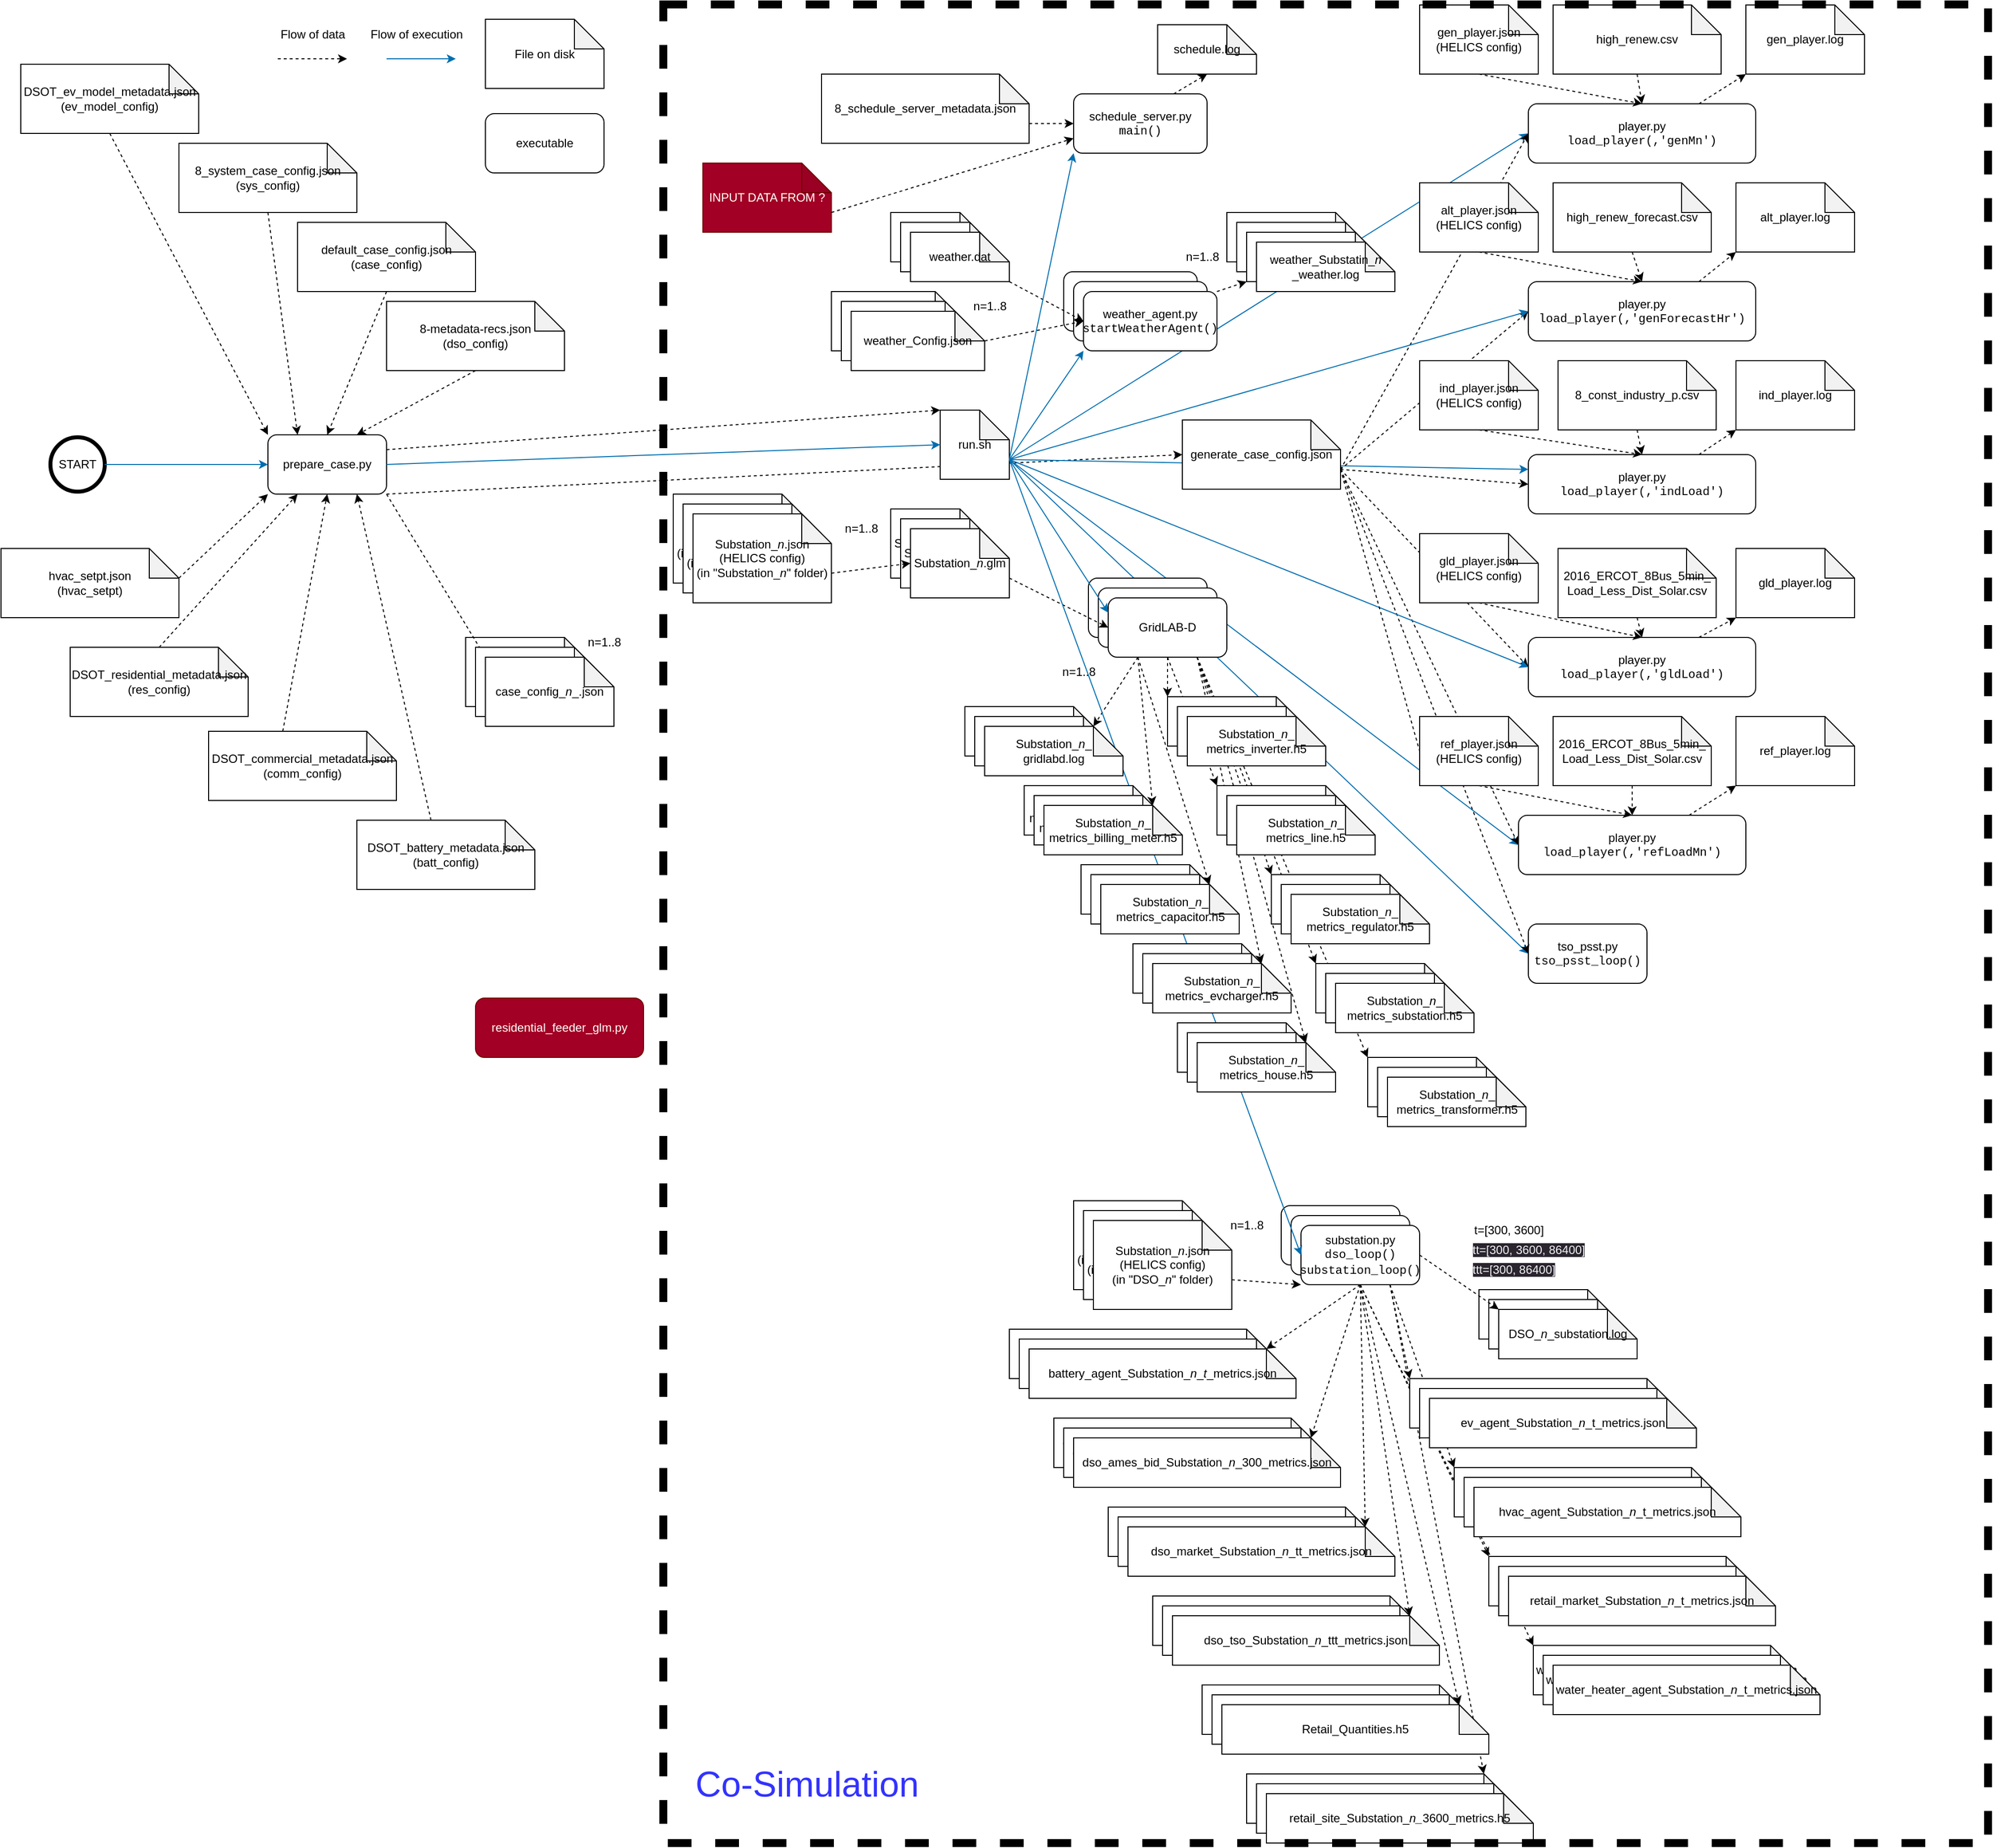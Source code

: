 <mxfile>
    <diagram id="EOqUohy5OkLuTzSchfQI" name="Page-1">
        <mxGraphModel dx="964" dy="10985" grid="1" gridSize="10" guides="1" tooltips="1" connect="1" arrows="1" fold="1" page="1" pageScale="1" pageWidth="10000" pageHeight="10000" math="0" shadow="0">
            <root>
                <mxCell id="0"/>
                <mxCell id="1" parent="0"/>
                <mxCell id="266" value="" style="endArrow=classic;html=1;entryX=0;entryY=0;entryDx=240;entryDy=0;dashed=1;entryPerimeter=0;exitX=0.75;exitY=1;exitDx=0;exitDy=0;" edge="1" parent="1" source="41" target="261">
                    <mxGeometry width="50" height="50" relative="1" as="geometry">
                        <mxPoint x="1425" y="1305" as="sourcePoint"/>
                        <mxPoint x="1445" y="1400" as="targetPoint"/>
                    </mxGeometry>
                </mxCell>
                <mxCell id="259" value="" style="endArrow=classic;html=1;dashed=1;exitX=0.5;exitY=1;exitDx=0;exitDy=0;entryX=0;entryY=0;entryDx=0;entryDy=0;entryPerimeter=0;" edge="1" parent="1" source="41" target="257">
                    <mxGeometry width="50" height="50" relative="1" as="geometry">
                        <mxPoint x="1425" y="1305" as="sourcePoint"/>
                        <mxPoint x="1530" y="1680" as="targetPoint"/>
                    </mxGeometry>
                </mxCell>
                <mxCell id="248" value="" style="endArrow=classic;html=1;entryX=0;entryY=0;entryDx=0;entryDy=0;dashed=1;entryPerimeter=0;exitX=0.75;exitY=1;exitDx=0;exitDy=0;" edge="1" parent="1" source="41" target="245">
                    <mxGeometry width="50" height="50" relative="1" as="geometry">
                        <mxPoint x="1425" y="1305" as="sourcePoint"/>
                        <mxPoint x="1445" y="1400" as="targetPoint"/>
                    </mxGeometry>
                </mxCell>
                <mxCell id="244" value="" style="endArrow=classic;html=1;entryX=0;entryY=0;entryDx=0;entryDy=0;dashed=1;entryPerimeter=0;exitX=0.75;exitY=1;exitDx=0;exitDy=0;" edge="1" parent="1" source="41" target="241">
                    <mxGeometry width="50" height="50" relative="1" as="geometry">
                        <mxPoint x="1395" y="1305" as="sourcePoint"/>
                        <mxPoint x="1445" y="1640" as="targetPoint"/>
                    </mxGeometry>
                </mxCell>
                <mxCell id="252" value="" style="endArrow=classic;html=1;entryX=0;entryY=0;entryDx=0;entryDy=0;dashed=1;entryPerimeter=0;exitX=0.5;exitY=1;exitDx=0;exitDy=0;" edge="1" parent="1" source="41" target="249">
                    <mxGeometry width="50" height="50" relative="1" as="geometry">
                        <mxPoint x="1425" y="1305" as="sourcePoint"/>
                        <mxPoint x="1490" y="1490" as="targetPoint"/>
                    </mxGeometry>
                </mxCell>
                <mxCell id="210" value="" style="endArrow=classic;html=1;exitX=0.5;exitY=1;exitDx=0;exitDy=0;entryX=0;entryY=0;entryDx=0;entryDy=0;dashed=1;entryPerimeter=0;" edge="1" parent="1" source="23" target="188">
                    <mxGeometry width="50" height="50" relative="1" as="geometry">
                        <mxPoint x="1200" y="670" as="sourcePoint"/>
                        <mxPoint x="1200" y="710" as="targetPoint"/>
                    </mxGeometry>
                </mxCell>
                <mxCell id="202" value="" style="endArrow=classic;html=1;exitX=0.75;exitY=1;exitDx=0;exitDy=0;entryX=0;entryY=0;entryDx=110;entryDy=0;dashed=1;entryPerimeter=0;" edge="1" parent="1" source="23" target="204">
                    <mxGeometry width="50" height="50" relative="1" as="geometry">
                        <mxPoint x="1180" y="680" as="sourcePoint"/>
                        <mxPoint x="1195" y="830" as="targetPoint"/>
                    </mxGeometry>
                </mxCell>
                <mxCell id="209" value="" style="endArrow=classic;html=1;exitX=0.75;exitY=1;exitDx=0;exitDy=0;entryX=0;entryY=0;entryDx=0;entryDy=0;dashed=1;entryPerimeter=0;" edge="1" parent="1" source="23" target="194">
                    <mxGeometry width="50" height="50" relative="1" as="geometry">
                        <mxPoint x="1230" y="670" as="sourcePoint"/>
                        <mxPoint x="1372.5" y="890" as="targetPoint"/>
                    </mxGeometry>
                </mxCell>
                <mxCell id="206" value="" style="endArrow=classic;html=1;exitX=0.75;exitY=1;exitDx=0;exitDy=0;entryX=0;entryY=0;entryDx=0;entryDy=0;dashed=1;entryPerimeter=0;" edge="1" parent="1" source="23" target="197">
                    <mxGeometry width="50" height="50" relative="1" as="geometry">
                        <mxPoint x="1210" y="680" as="sourcePoint"/>
                        <mxPoint x="1305" y="990" as="targetPoint"/>
                    </mxGeometry>
                </mxCell>
                <mxCell id="208" value="" style="endArrow=classic;html=1;exitX=0.75;exitY=1;exitDx=0;exitDy=0;entryX=0;entryY=0;entryDx=0;entryDy=0;dashed=1;entryPerimeter=0;" edge="1" parent="1" source="23" target="191">
                    <mxGeometry width="50" height="50" relative="1" as="geometry">
                        <mxPoint x="1230" y="670" as="sourcePoint"/>
                        <mxPoint x="1317.5" y="810" as="targetPoint"/>
                    </mxGeometry>
                </mxCell>
                <mxCell id="205" value="" style="endArrow=classic;html=1;exitX=0.75;exitY=1;exitDx=0;exitDy=0;entryX=0;entryY=0;entryDx=110;entryDy=0;dashed=1;entryPerimeter=0;" edge="1" parent="1" source="23" target="184">
                    <mxGeometry width="50" height="50" relative="1" as="geometry">
                        <mxPoint x="1200" y="670" as="sourcePoint"/>
                        <mxPoint x="1295" y="980" as="targetPoint"/>
                    </mxGeometry>
                </mxCell>
                <mxCell id="201" value="" style="endArrow=classic;html=1;exitX=0.25;exitY=1;exitDx=0;exitDy=0;entryX=0;entryY=0;entryDx=110;entryDy=0;dashed=1;entryPerimeter=0;" edge="1" parent="1" source="23" target="175">
                    <mxGeometry width="50" height="50" relative="1" as="geometry">
                        <mxPoint x="1170" y="670" as="sourcePoint"/>
                        <mxPoint x="1185" y="820" as="targetPoint"/>
                    </mxGeometry>
                </mxCell>
                <mxCell id="200" value="" style="endArrow=classic;html=1;exitX=0.25;exitY=1;exitDx=0;exitDy=0;entryX=0;entryY=0;entryDx=110;entryDy=0;dashed=1;entryPerimeter=0;" edge="1" parent="1" source="23" target="172">
                    <mxGeometry width="50" height="50" relative="1" as="geometry">
                        <mxPoint x="1170" y="670" as="sourcePoint"/>
                        <mxPoint x="1125" y="740" as="targetPoint"/>
                    </mxGeometry>
                </mxCell>
                <mxCell id="117" value="" style="endArrow=classic;html=1;exitX=0.25;exitY=1;exitDx=0;exitDy=0;entryX=0;entryY=0;entryDx=110;entryDy=0;dashed=1;entryPerimeter=0;" edge="1" parent="1" source="23" target="116">
                    <mxGeometry width="50" height="50" relative="1" as="geometry">
                        <mxPoint x="1040" y="590" as="sourcePoint"/>
                        <mxPoint x="1140" y="640" as="targetPoint"/>
                    </mxGeometry>
                </mxCell>
                <mxCell id="140" value="" style="endArrow=classic;html=1;exitX=1;exitY=1;exitDx=0;exitDy=0;entryX=0;entryY=0.5;entryDx=0;entryDy=0;entryPerimeter=0;dashed=1;" edge="1" parent="1" source="2" target="50">
                    <mxGeometry width="50" height="50" relative="1" as="geometry">
                        <mxPoint x="410" y="460" as="sourcePoint"/>
                        <mxPoint x="970" y="420" as="targetPoint"/>
                    </mxGeometry>
                </mxCell>
                <mxCell id="72" value="" style="endArrow=classic;html=1;entryX=0;entryY=0.25;entryDx=0;entryDy=0;fillColor=#1ba1e2;strokeColor=#006EAF;" edge="1" parent="1" target="62">
                    <mxGeometry width="50" height="50" relative="1" as="geometry">
                        <mxPoint x="1030" y="460" as="sourcePoint"/>
                        <mxPoint x="1530" y="320" as="targetPoint"/>
                    </mxGeometry>
                </mxCell>
                <mxCell id="70" value="" style="endArrow=classic;html=1;entryX=0;entryY=0.5;entryDx=0;entryDy=0;fillColor=#1ba1e2;strokeColor=#006EAF;" edge="1" parent="1" target="53">
                    <mxGeometry width="50" height="50" relative="1" as="geometry">
                        <mxPoint x="1030" y="460" as="sourcePoint"/>
                        <mxPoint x="1115" y="360" as="targetPoint"/>
                    </mxGeometry>
                </mxCell>
                <mxCell id="48" value="" style="endArrow=classic;html=1;entryX=0;entryY=0.5;entryDx=0;entryDy=0;exitX=0;exitY=0;exitDx=70;exitDy=50;exitPerimeter=0;fillColor=#1ba1e2;strokeColor=#006EAF;" edge="1" parent="1" source="3" target="47">
                    <mxGeometry width="50" height="50" relative="1" as="geometry">
                        <mxPoint x="1080" y="470" as="sourcePoint"/>
                        <mxPoint x="1115" y="740" as="targetPoint"/>
                    </mxGeometry>
                </mxCell>
                <mxCell id="74" value="" style="endArrow=classic;html=1;entryX=0;entryY=0.5;entryDx=0;entryDy=0;fillColor=#1ba1e2;strokeColor=#006EAF;" edge="1" parent="1" target="64">
                    <mxGeometry width="50" height="50" relative="1" as="geometry">
                        <mxPoint x="1030" y="460" as="sourcePoint"/>
                        <mxPoint x="1530" y="630" as="targetPoint"/>
                    </mxGeometry>
                </mxCell>
                <mxCell id="2" value="prepare_case.py" style="rounded=1;whiteSpace=wrap;html=1;" vertex="1" parent="1">
                    <mxGeometry x="280" y="435" width="120" height="60" as="geometry"/>
                </mxCell>
                <mxCell id="3" value="run.sh" style="shape=note;whiteSpace=wrap;html=1;backgroundOutline=1;darkOpacity=0.05;" vertex="1" parent="1">
                    <mxGeometry x="960" y="410" width="70" height="70" as="geometry"/>
                </mxCell>
                <mxCell id="4" value="" style="endArrow=classic;html=1;exitX=1;exitY=0.25;exitDx=0;exitDy=0;entryX=0;entryY=0;entryDx=0;entryDy=0;entryPerimeter=0;dashed=1;" edge="1" parent="1" source="2" target="3">
                    <mxGeometry width="50" height="50" relative="1" as="geometry">
                        <mxPoint x="380" y="410" as="sourcePoint"/>
                        <mxPoint x="450" y="390" as="targetPoint"/>
                    </mxGeometry>
                </mxCell>
                <mxCell id="5" value="" style="endArrow=classic;html=1;exitX=1;exitY=0.5;exitDx=0;exitDy=0;entryX=0;entryY=0.5;entryDx=0;entryDy=0;entryPerimeter=0;fillColor=#1ba1e2;strokeColor=#006EAF;" edge="1" parent="1">
                    <mxGeometry width="50" height="50" relative="1" as="geometry">
                        <mxPoint x="400" y="54.5" as="sourcePoint"/>
                        <mxPoint x="470" y="54.5" as="targetPoint"/>
                    </mxGeometry>
                </mxCell>
                <mxCell id="6" value="Flow of data" style="text;html=1;align=center;verticalAlign=middle;resizable=0;points=[];autosize=1;strokeColor=none;fillColor=none;" vertex="1" parent="1">
                    <mxGeometry x="280" y="14.5" width="90" height="30" as="geometry"/>
                </mxCell>
                <mxCell id="7" value="Flow of execution" style="text;html=1;align=center;verticalAlign=middle;resizable=0;points=[];autosize=1;strokeColor=none;fillColor=none;" vertex="1" parent="1">
                    <mxGeometry x="370" y="14.5" width="120" height="30" as="geometry"/>
                </mxCell>
                <mxCell id="8" value="" style="endArrow=classic;html=1;exitX=1;exitY=0.5;exitDx=0;exitDy=0;entryX=0;entryY=0.5;entryDx=0;entryDy=0;entryPerimeter=0;dashed=1;" edge="1" parent="1">
                    <mxGeometry width="50" height="50" relative="1" as="geometry">
                        <mxPoint x="290" y="54.5" as="sourcePoint"/>
                        <mxPoint x="360" y="54.5" as="targetPoint"/>
                    </mxGeometry>
                </mxCell>
                <mxCell id="9" value="" style="endArrow=classic;html=1;exitX=1;exitY=0.5;exitDx=0;exitDy=0;entryX=0;entryY=0.5;entryDx=0;entryDy=0;entryPerimeter=0;fillColor=#1ba1e2;strokeColor=#006EAF;" edge="1" parent="1" source="2" target="3">
                    <mxGeometry width="50" height="50" relative="1" as="geometry">
                        <mxPoint x="395" y="235" as="sourcePoint"/>
                        <mxPoint x="465" y="235" as="targetPoint"/>
                    </mxGeometry>
                </mxCell>
                <mxCell id="10" value="schedule_server.py&lt;br&gt;&lt;font face=&quot;Courier New&quot;&gt;main()&lt;/font&gt;" style="rounded=1;whiteSpace=wrap;html=1;" vertex="1" parent="1">
                    <mxGeometry x="1095" y="90" width="135" height="60" as="geometry"/>
                </mxCell>
                <mxCell id="12" value="8_schedule_server_metadata.json" style="shape=note;whiteSpace=wrap;html=1;backgroundOutline=1;darkOpacity=0.05;" vertex="1" parent="1">
                    <mxGeometry x="840" y="70" width="210" height="70" as="geometry"/>
                </mxCell>
                <mxCell id="13" value="" style="endArrow=classic;html=1;exitX=0;exitY=0;exitDx=210;exitDy=50;entryX=0;entryY=0.5;entryDx=0;entryDy=0;exitPerimeter=0;dashed=1;" edge="1" parent="1" source="12" target="10">
                    <mxGeometry width="50" height="50" relative="1" as="geometry">
                        <mxPoint x="740" y="40" as="sourcePoint"/>
                        <mxPoint x="810" y="40" as="targetPoint"/>
                    </mxGeometry>
                </mxCell>
                <mxCell id="14" value="weather_agent.py" style="rounded=1;whiteSpace=wrap;html=1;" vertex="1" parent="1">
                    <mxGeometry x="1085" y="270" width="135" height="60" as="geometry"/>
                </mxCell>
                <mxCell id="15" value="weather_agent.py" style="rounded=1;whiteSpace=wrap;html=1;" vertex="1" parent="1">
                    <mxGeometry x="1095" y="280" width="135" height="60" as="geometry"/>
                </mxCell>
                <mxCell id="16" value="weather_agent.py&lt;br&gt;&lt;font face=&quot;Courier New&quot;&gt;startWeatherAgent()&lt;/font&gt;" style="rounded=1;whiteSpace=wrap;html=1;" vertex="1" parent="1">
                    <mxGeometry x="1105" y="290" width="135" height="60" as="geometry"/>
                </mxCell>
                <mxCell id="17" value="n=1..8" style="text;html=1;align=center;verticalAlign=middle;resizable=0;points=[];autosize=1;strokeColor=none;fillColor=none;" vertex="1" parent="1">
                    <mxGeometry x="1195" y="240" width="60" height="30" as="geometry"/>
                </mxCell>
                <mxCell id="18" value="weather.dat" style="shape=note;whiteSpace=wrap;html=1;backgroundOutline=1;darkOpacity=0.05;" vertex="1" parent="1">
                    <mxGeometry x="910" y="210" width="100" height="50" as="geometry"/>
                </mxCell>
                <mxCell id="19" value="" style="endArrow=classic;html=1;exitX=0;exitY=0;exitDx=100;exitDy=50;entryX=0;entryY=0.5;entryDx=0;entryDy=0;exitPerimeter=0;dashed=1;" edge="1" parent="1" source="27" target="16">
                    <mxGeometry width="50" height="50" relative="1" as="geometry">
                        <mxPoint x="1050" y="200" as="sourcePoint"/>
                        <mxPoint x="1090" y="200" as="targetPoint"/>
                    </mxGeometry>
                </mxCell>
                <mxCell id="20" value="" style="endArrow=classic;html=1;exitX=0;exitY=0;exitDx=70;exitDy=50;entryX=0;entryY=1;entryDx=0;entryDy=0;exitPerimeter=0;fillColor=#1ba1e2;strokeColor=#006EAF;" edge="1" parent="1" source="3" target="16">
                    <mxGeometry width="50" height="50" relative="1" as="geometry">
                        <mxPoint x="1040" y="505" as="sourcePoint"/>
                        <mxPoint x="1090" y="200" as="targetPoint"/>
                    </mxGeometry>
                </mxCell>
                <mxCell id="21" value="GridLAB-D" style="rounded=1;whiteSpace=wrap;html=1;" vertex="1" parent="1">
                    <mxGeometry x="1110" y="580" width="120" height="60" as="geometry"/>
                </mxCell>
                <mxCell id="22" value="GridLAB-D" style="rounded=1;whiteSpace=wrap;html=1;" vertex="1" parent="1">
                    <mxGeometry x="1120" y="590" width="120" height="60" as="geometry"/>
                </mxCell>
                <mxCell id="23" value="GridLAB-D" style="rounded=1;whiteSpace=wrap;html=1;" vertex="1" parent="1">
                    <mxGeometry x="1130" y="600" width="120" height="60" as="geometry"/>
                </mxCell>
                <mxCell id="24" value="n=1..8" style="text;html=1;align=center;verticalAlign=middle;resizable=0;points=[];autosize=1;strokeColor=none;fillColor=none;" vertex="1" parent="1">
                    <mxGeometry x="1070" y="660" width="60" height="30" as="geometry"/>
                </mxCell>
                <mxCell id="25" value="" style="endArrow=classic;html=1;exitX=0;exitY=0;exitDx=70;exitDy=50;entryX=0;entryY=0.25;entryDx=0;entryDy=0;exitPerimeter=0;fillColor=#1ba1e2;strokeColor=#006EAF;" edge="1" parent="1" source="3" target="23">
                    <mxGeometry width="50" height="50" relative="1" as="geometry">
                        <mxPoint x="1040" y="450" as="sourcePoint"/>
                        <mxPoint x="1110" y="360" as="targetPoint"/>
                    </mxGeometry>
                </mxCell>
                <mxCell id="26" value="weather.dat" style="shape=note;whiteSpace=wrap;html=1;backgroundOutline=1;darkOpacity=0.05;" vertex="1" parent="1">
                    <mxGeometry x="920" y="220" width="100" height="50" as="geometry"/>
                </mxCell>
                <mxCell id="27" value="weather.dat" style="shape=note;whiteSpace=wrap;html=1;backgroundOutline=1;darkOpacity=0.05;" vertex="1" parent="1">
                    <mxGeometry x="930" y="230" width="100" height="50" as="geometry"/>
                </mxCell>
                <mxCell id="28" value="Substation_&lt;i&gt;n&lt;/i&gt;.glm" style="shape=note;whiteSpace=wrap;html=1;backgroundOutline=1;darkOpacity=0.05;" vertex="1" parent="1">
                    <mxGeometry x="910" y="510" width="100" height="70" as="geometry"/>
                </mxCell>
                <mxCell id="29" value="Substation_&lt;i&gt;n&lt;/i&gt;.glm" style="shape=note;whiteSpace=wrap;html=1;backgroundOutline=1;darkOpacity=0.05;" vertex="1" parent="1">
                    <mxGeometry x="920" y="520" width="100" height="70" as="geometry"/>
                </mxCell>
                <mxCell id="30" value="Substation_&lt;i&gt;n&lt;/i&gt;.glm" style="shape=note;whiteSpace=wrap;html=1;backgroundOutline=1;darkOpacity=0.05;" vertex="1" parent="1">
                    <mxGeometry x="930" y="530" width="100" height="70" as="geometry"/>
                </mxCell>
                <mxCell id="31" value="" style="endArrow=classic;html=1;exitX=0;exitY=0;exitDx=100;exitDy=50;entryX=0;entryY=0.5;entryDx=0;entryDy=0;exitPerimeter=0;dashed=1;" edge="1" parent="1" source="30" target="23">
                    <mxGeometry width="50" height="50" relative="1" as="geometry">
                        <mxPoint x="1040" y="330" as="sourcePoint"/>
                        <mxPoint x="1110" y="330" as="targetPoint"/>
                    </mxGeometry>
                </mxCell>
                <mxCell id="32" value="8_system_case_config.json&lt;br&gt;(sys_config)" style="shape=note;whiteSpace=wrap;html=1;backgroundOutline=1;darkOpacity=0.05;" vertex="1" parent="1">
                    <mxGeometry x="190" y="140" width="180" height="70" as="geometry"/>
                </mxCell>
                <mxCell id="33" value="" style="endArrow=classic;html=1;entryX=0.25;entryY=0;entryDx=0;entryDy=0;exitX=0.5;exitY=1;exitDx=0;exitDy=0;exitPerimeter=0;dashed=1;" edge="1" parent="1" source="32" target="2">
                    <mxGeometry width="50" height="50" relative="1" as="geometry">
                        <mxPoint x="230" y="470" as="sourcePoint"/>
                        <mxPoint x="310" y="130" as="targetPoint"/>
                    </mxGeometry>
                </mxCell>
                <mxCell id="34" value="START" style="ellipse;whiteSpace=wrap;html=1;aspect=fixed;strokeWidth=4;" vertex="1" parent="1">
                    <mxGeometry x="60" y="437.5" width="55" height="55" as="geometry"/>
                </mxCell>
                <mxCell id="36" value="" style="endArrow=classic;html=1;exitX=1;exitY=0.5;exitDx=0;exitDy=0;entryX=0;entryY=0.5;entryDx=0;entryDy=0;fillColor=#1ba1e2;strokeColor=#006EAF;" edge="1" parent="1" source="34" target="2">
                    <mxGeometry width="50" height="50" relative="1" as="geometry">
                        <mxPoint x="410" y="460" as="sourcePoint"/>
                        <mxPoint x="480" y="440" as="targetPoint"/>
                    </mxGeometry>
                </mxCell>
                <mxCell id="37" value="n=1..8" style="text;html=1;align=center;verticalAlign=middle;resizable=0;points=[];autosize=1;strokeColor=none;fillColor=none;" vertex="1" parent="1">
                    <mxGeometry x="850" y="515" width="60" height="30" as="geometry"/>
                </mxCell>
                <mxCell id="38" value="" style="endArrow=classic;html=1;exitX=0;exitY=0;exitDx=70;exitDy=50;entryX=0;entryY=1;entryDx=0;entryDy=0;exitPerimeter=0;fillColor=#1ba1e2;strokeColor=#006EAF;" edge="1" parent="1" source="3" target="10">
                    <mxGeometry width="50" height="50" relative="1" as="geometry">
                        <mxPoint x="1040" y="450" as="sourcePoint"/>
                        <mxPoint x="1110" y="360" as="targetPoint"/>
                    </mxGeometry>
                </mxCell>
                <mxCell id="39" value="substation.py" style="rounded=1;whiteSpace=wrap;html=1;" vertex="1" parent="1">
                    <mxGeometry x="1305" y="1215" width="120" height="60" as="geometry"/>
                </mxCell>
                <mxCell id="40" value="substation.py" style="rounded=1;whiteSpace=wrap;html=1;" vertex="1" parent="1">
                    <mxGeometry x="1315" y="1225" width="120" height="60" as="geometry"/>
                </mxCell>
                <mxCell id="41" value="substation.py&lt;br&gt;&lt;font face=&quot;Courier New&quot;&gt;dso_loop()&lt;br&gt;substation_loop()&lt;br&gt;&lt;/font&gt;" style="rounded=1;whiteSpace=wrap;html=1;" vertex="1" parent="1">
                    <mxGeometry x="1325" y="1235" width="120" height="60" as="geometry"/>
                </mxCell>
                <mxCell id="43" value="n=1..8" style="text;html=1;align=center;verticalAlign=middle;resizable=0;points=[];autosize=1;strokeColor=none;fillColor=none;" vertex="1" parent="1">
                    <mxGeometry x="1240" y="1220" width="60" height="30" as="geometry"/>
                </mxCell>
                <mxCell id="45" value="" style="endArrow=classic;html=1;exitX=0;exitY=0;exitDx=70;exitDy=50;entryX=0;entryY=0.5;entryDx=0;entryDy=0;exitPerimeter=0;fillColor=#1ba1e2;strokeColor=#006EAF;" edge="1" parent="1" source="3" target="41">
                    <mxGeometry width="50" height="50" relative="1" as="geometry">
                        <mxPoint x="1040" y="470" as="sourcePoint"/>
                        <mxPoint x="1115" y="575" as="targetPoint"/>
                    </mxGeometry>
                </mxCell>
                <mxCell id="46" value="n=1..8" style="text;html=1;align=center;verticalAlign=middle;resizable=0;points=[];autosize=1;strokeColor=none;fillColor=none;" vertex="1" parent="1">
                    <mxGeometry x="980" y="290" width="60" height="30" as="geometry"/>
                </mxCell>
                <mxCell id="47" value="tso_psst.py&lt;br&gt;&lt;font face=&quot;Courier New&quot;&gt;tso_psst_loop()&lt;/font&gt;" style="rounded=1;whiteSpace=wrap;html=1;" vertex="1" parent="1">
                    <mxGeometry x="1555" y="930" width="120" height="60" as="geometry"/>
                </mxCell>
                <mxCell id="50" value="generate_case_config.json" style="shape=note;whiteSpace=wrap;html=1;backgroundOutline=1;darkOpacity=0.05;" vertex="1" parent="1">
                    <mxGeometry x="1205" y="420" width="160" height="70" as="geometry"/>
                </mxCell>
                <mxCell id="51" value="" style="endArrow=classic;html=1;entryX=0;entryY=0.5;entryDx=0;entryDy=0;dashed=1;exitX=0;exitY=0;exitDx=160;exitDy=50;exitPerimeter=0;startArrow=none;" edge="1" parent="1" source="50" target="47">
                    <mxGeometry width="50" height="50" relative="1" as="geometry">
                        <mxPoint x="1340" y="540" as="sourcePoint"/>
                        <mxPoint x="1180" y="590" as="targetPoint"/>
                    </mxGeometry>
                </mxCell>
                <mxCell id="53" value="player.py&lt;br&gt;&lt;font face=&quot;Courier New&quot;&gt;load_player(,'genMn')&lt;/font&gt;" style="rounded=1;whiteSpace=wrap;html=1;" vertex="1" parent="1">
                    <mxGeometry x="1555" y="100" width="230" height="60" as="geometry"/>
                </mxCell>
                <mxCell id="54" value="" style="endArrow=classic;html=1;exitX=0;exitY=0;exitDx=140;exitDy=60;entryX=0;entryY=0.5;entryDx=0;entryDy=0;exitPerimeter=0;dashed=1;entryPerimeter=0;" edge="1" parent="1" source="147" target="30">
                    <mxGeometry width="50" height="50" relative="1" as="geometry">
                        <mxPoint x="550" y="610" as="sourcePoint"/>
                        <mxPoint x="625" y="610" as="targetPoint"/>
                    </mxGeometry>
                </mxCell>
                <mxCell id="56" value="Substation_&lt;i&gt;n&lt;/i&gt;.json&lt;br&gt;(HELICS config)&lt;br&gt;(in &quot;Substation_&lt;i&gt;n&lt;/i&gt;&quot; folder)" style="shape=note;whiteSpace=wrap;html=1;backgroundOutline=1;darkOpacity=0.05;" vertex="1" parent="1">
                    <mxGeometry x="690" y="495" width="140" height="90" as="geometry"/>
                </mxCell>
                <mxCell id="58" value="residential_feeder_glm.py" style="rounded=1;whiteSpace=wrap;html=1;fillColor=#a20025;fontColor=#ffffff;strokeColor=#6F0000;" vertex="1" parent="1">
                    <mxGeometry x="490" y="1005" width="170" height="60" as="geometry"/>
                </mxCell>
                <mxCell id="59" value="" style="endArrow=classic;html=1;entryX=0;entryY=0.5;entryDx=0;entryDy=0;dashed=1;startArrow=none;exitX=0;exitY=0;exitDx=160;exitDy=50;exitPerimeter=0;" edge="1" parent="1" source="50" target="53">
                    <mxGeometry width="50" height="50" relative="1" as="geometry">
                        <mxPoint x="1435" y="480" as="sourcePoint"/>
                        <mxPoint x="1615" y="720" as="targetPoint"/>
                    </mxGeometry>
                </mxCell>
                <mxCell id="60" value="player.py&lt;br&gt;&lt;font face=&quot;Courier New&quot;&gt;load_player(,'genForecastHr')&lt;/font&gt;" style="rounded=1;whiteSpace=wrap;html=1;" vertex="1" parent="1">
                    <mxGeometry x="1555" y="280" width="230" height="60" as="geometry"/>
                </mxCell>
                <mxCell id="61" value="" style="endArrow=classic;html=1;entryX=0;entryY=0.5;entryDx=0;entryDy=0;dashed=1;exitX=0;exitY=0;exitDx=160;exitDy=50;exitPerimeter=0;" edge="1" parent="1" source="50" target="60">
                    <mxGeometry width="50" height="50" relative="1" as="geometry">
                        <mxPoint x="1400" y="450" as="sourcePoint"/>
                        <mxPoint x="1555" y="300" as="targetPoint"/>
                    </mxGeometry>
                </mxCell>
                <mxCell id="62" value="player.py&lt;br&gt;&lt;font face=&quot;Courier New&quot;&gt;load_player(,'indLoad')&lt;/font&gt;" style="rounded=1;whiteSpace=wrap;html=1;" vertex="1" parent="1">
                    <mxGeometry x="1555" y="455" width="230" height="60" as="geometry"/>
                </mxCell>
                <mxCell id="63" value="player.py&lt;br&gt;&lt;font face=&quot;Courier New&quot;&gt;load_player(,'gldLoad')&lt;/font&gt;" style="rounded=1;whiteSpace=wrap;html=1;" vertex="1" parent="1">
                    <mxGeometry x="1555" y="640" width="230" height="60" as="geometry"/>
                </mxCell>
                <mxCell id="64" value="player.py&lt;br&gt;&lt;font face=&quot;Courier New&quot;&gt;load_player(,'refLoadMn')&lt;/font&gt;" style="rounded=1;whiteSpace=wrap;html=1;" vertex="1" parent="1">
                    <mxGeometry x="1545" y="820" width="230" height="60" as="geometry"/>
                </mxCell>
                <mxCell id="65" value="" style="endArrow=classic;html=1;entryX=0;entryY=0.5;entryDx=0;entryDy=0;dashed=1;exitX=0;exitY=0;exitDx=160;exitDy=50;exitPerimeter=0;" edge="1" parent="1" source="50" target="62">
                    <mxGeometry width="50" height="50" relative="1" as="geometry">
                        <mxPoint x="1430" y="470" as="sourcePoint"/>
                        <mxPoint x="1555" y="380" as="targetPoint"/>
                    </mxGeometry>
                </mxCell>
                <mxCell id="66" value="" style="endArrow=classic;html=1;entryX=0;entryY=0.5;entryDx=0;entryDy=0;dashed=1;exitX=0;exitY=0;exitDx=160;exitDy=50;exitPerimeter=0;" edge="1" parent="1" source="50" target="63">
                    <mxGeometry width="50" height="50" relative="1" as="geometry">
                        <mxPoint x="1410" y="510" as="sourcePoint"/>
                        <mxPoint x="1555" y="460" as="targetPoint"/>
                    </mxGeometry>
                </mxCell>
                <mxCell id="67" value="" style="endArrow=classic;html=1;entryX=0;entryY=0.5;entryDx=0;entryDy=0;dashed=1;exitX=0;exitY=0;exitDx=160;exitDy=50;exitPerimeter=0;" edge="1" parent="1" source="50" target="64">
                    <mxGeometry width="50" height="50" relative="1" as="geometry">
                        <mxPoint x="1430" y="470" as="sourcePoint"/>
                        <mxPoint x="1555" y="545" as="targetPoint"/>
                    </mxGeometry>
                </mxCell>
                <mxCell id="68" value="gen_player.json&lt;br&gt;(HELICS config)" style="shape=note;whiteSpace=wrap;html=1;backgroundOutline=1;darkOpacity=0.05;" vertex="1" parent="1">
                    <mxGeometry x="1445" width="120" height="70" as="geometry"/>
                </mxCell>
                <mxCell id="69" value="" style="endArrow=classic;html=1;dashed=1;exitX=0.5;exitY=1;exitDx=0;exitDy=0;exitPerimeter=0;entryX=0.5;entryY=0;entryDx=0;entryDy=0;" edge="1" parent="1" source="68" target="53">
                    <mxGeometry width="50" height="50" relative="1" as="geometry">
                        <mxPoint x="1350" y="460" as="sourcePoint"/>
                        <mxPoint x="1475" y="130" as="targetPoint"/>
                    </mxGeometry>
                </mxCell>
                <mxCell id="71" value="" style="endArrow=classic;html=1;entryX=0;entryY=0.5;entryDx=0;entryDy=0;fillColor=#1ba1e2;strokeColor=#006EAF;" edge="1" parent="1" target="60">
                    <mxGeometry width="50" height="50" relative="1" as="geometry">
                        <mxPoint x="1030" y="460" as="sourcePoint"/>
                        <mxPoint x="1530" y="170" as="targetPoint"/>
                    </mxGeometry>
                </mxCell>
                <mxCell id="73" value="" style="endArrow=classic;html=1;entryX=0;entryY=0.5;entryDx=0;entryDy=0;fillColor=#1ba1e2;strokeColor=#006EAF;" edge="1" parent="1" target="63">
                    <mxGeometry width="50" height="50" relative="1" as="geometry">
                        <mxPoint x="1030" y="460" as="sourcePoint"/>
                        <mxPoint x="1530" y="465" as="targetPoint"/>
                    </mxGeometry>
                </mxCell>
                <mxCell id="76" value="alt_player.json&lt;br&gt;(HELICS config)" style="shape=note;whiteSpace=wrap;html=1;backgroundOutline=1;darkOpacity=0.05;" vertex="1" parent="1">
                    <mxGeometry x="1445" y="180" width="120" height="70" as="geometry"/>
                </mxCell>
                <mxCell id="77" value="" style="endArrow=classic;html=1;dashed=1;exitX=0.5;exitY=1;exitDx=0;exitDy=0;exitPerimeter=0;entryX=0.5;entryY=0;entryDx=0;entryDy=0;" edge="1" parent="1" source="76" target="60">
                    <mxGeometry width="50" height="50" relative="1" as="geometry">
                        <mxPoint x="1405" y="160" as="sourcePoint"/>
                        <mxPoint x="1505" y="170" as="targetPoint"/>
                    </mxGeometry>
                </mxCell>
                <mxCell id="78" value="ind_player.json&lt;br&gt;(HELICS config)" style="shape=note;whiteSpace=wrap;html=1;backgroundOutline=1;darkOpacity=0.05;" vertex="1" parent="1">
                    <mxGeometry x="1445" y="360" width="120" height="70" as="geometry"/>
                </mxCell>
                <mxCell id="80" value="" style="endArrow=classic;html=1;dashed=1;exitX=0.5;exitY=1;exitDx=0;exitDy=0;exitPerimeter=0;entryX=0.5;entryY=0;entryDx=0;entryDy=0;" edge="1" parent="1" source="78" target="62">
                    <mxGeometry width="50" height="50" relative="1" as="geometry">
                        <mxPoint x="1505" y="325" as="sourcePoint"/>
                        <mxPoint x="1565" y="335" as="targetPoint"/>
                    </mxGeometry>
                </mxCell>
                <mxCell id="81" value="gld_player.json&lt;br&gt;(HELICS config)" style="shape=note;whiteSpace=wrap;html=1;backgroundOutline=1;darkOpacity=0.05;" vertex="1" parent="1">
                    <mxGeometry x="1445" y="535" width="120" height="70" as="geometry"/>
                </mxCell>
                <mxCell id="82" value="" style="endArrow=classic;html=1;dashed=1;exitX=0.5;exitY=1;exitDx=0;exitDy=0;exitPerimeter=0;entryX=0.5;entryY=0;entryDx=0;entryDy=0;" edge="1" parent="1" source="81" target="63">
                    <mxGeometry width="50" height="50" relative="1" as="geometry">
                        <mxPoint x="1505" y="450" as="sourcePoint"/>
                        <mxPoint x="1565" y="500" as="targetPoint"/>
                    </mxGeometry>
                </mxCell>
                <mxCell id="84" value="" style="endArrow=classic;html=1;dashed=1;exitX=0.5;exitY=1;exitDx=0;exitDy=0;exitPerimeter=0;entryX=0.5;entryY=0;entryDx=0;entryDy=0;" edge="1" parent="1" source="83" target="64">
                    <mxGeometry width="50" height="50" relative="1" as="geometry">
                        <mxPoint x="1525" y="620" as="sourcePoint"/>
                        <mxPoint x="1555" y="680" as="targetPoint"/>
                    </mxGeometry>
                </mxCell>
                <mxCell id="86" value="high_renew.csv" style="shape=note;whiteSpace=wrap;html=1;backgroundOutline=1;darkOpacity=0.05;" vertex="1" parent="1">
                    <mxGeometry x="1580" width="170" height="70" as="geometry"/>
                </mxCell>
                <mxCell id="87" value="" style="endArrow=classic;html=1;dashed=1;exitX=0.5;exitY=1;exitDx=0;exitDy=0;exitPerimeter=0;entryX=0.5;entryY=0;entryDx=0;entryDy=0;" edge="1" parent="1" source="86" target="53">
                    <mxGeometry width="50" height="50" relative="1" as="geometry">
                        <mxPoint x="1625" y="90" as="sourcePoint"/>
                        <mxPoint x="1680" y="110" as="targetPoint"/>
                    </mxGeometry>
                </mxCell>
                <mxCell id="88" value="high_renew_forecast.csv" style="shape=note;whiteSpace=wrap;html=1;backgroundOutline=1;darkOpacity=0.05;" vertex="1" parent="1">
                    <mxGeometry x="1580" y="180" width="160" height="70" as="geometry"/>
                </mxCell>
                <mxCell id="89" value="" style="endArrow=classic;html=1;dashed=1;exitX=0.5;exitY=1;exitDx=0;exitDy=0;exitPerimeter=0;entryX=0.5;entryY=0;entryDx=0;entryDy=0;" edge="1" parent="1" source="88" target="60">
                    <mxGeometry width="50" height="50" relative="1" as="geometry">
                        <mxPoint x="1625" y="270" as="sourcePoint"/>
                        <mxPoint x="1680" y="290" as="targetPoint"/>
                    </mxGeometry>
                </mxCell>
                <mxCell id="90" value="8_const_industry_p.csv" style="shape=note;whiteSpace=wrap;html=1;backgroundOutline=1;darkOpacity=0.05;" vertex="1" parent="1">
                    <mxGeometry x="1585" y="360" width="160" height="70" as="geometry"/>
                </mxCell>
                <mxCell id="91" value="" style="endArrow=classic;html=1;dashed=1;exitX=0.5;exitY=1;exitDx=0;exitDy=0;exitPerimeter=0;entryX=0.5;entryY=0;entryDx=0;entryDy=0;" edge="1" parent="1" source="90" target="62">
                    <mxGeometry width="50" height="50" relative="1" as="geometry">
                        <mxPoint x="1625" y="450" as="sourcePoint"/>
                        <mxPoint x="1680" y="465" as="targetPoint"/>
                    </mxGeometry>
                </mxCell>
                <mxCell id="92" value="2016_ERCOT_8Bus_5min_&lt;br&gt;Load_Less_Dist_Solar.csv" style="shape=note;whiteSpace=wrap;html=1;backgroundOutline=1;darkOpacity=0.05;" vertex="1" parent="1">
                    <mxGeometry x="1585" y="550" width="160" height="70" as="geometry"/>
                </mxCell>
                <mxCell id="93" value="" style="endArrow=classic;html=1;dashed=1;exitX=0.5;exitY=1;exitDx=0;exitDy=0;exitPerimeter=0;entryX=0.5;entryY=0;entryDx=0;entryDy=0;" edge="1" parent="1" source="92" target="63">
                    <mxGeometry width="50" height="50" relative="1" as="geometry">
                        <mxPoint x="1625" y="630" as="sourcePoint"/>
                        <mxPoint x="1680" y="650" as="targetPoint"/>
                    </mxGeometry>
                </mxCell>
                <mxCell id="94" value="2016_ERCOT_8Bus_5min_&lt;br&gt;Load_Less_Dist_Solar.csv" style="shape=note;whiteSpace=wrap;html=1;backgroundOutline=1;darkOpacity=0.05;" vertex="1" parent="1">
                    <mxGeometry x="1580" y="720" width="160" height="70" as="geometry"/>
                </mxCell>
                <mxCell id="95" value="" style="endArrow=classic;html=1;dashed=1;exitX=0.5;exitY=1;exitDx=0;exitDy=0;exitPerimeter=0;entryX=0.5;entryY=0;entryDx=0;entryDy=0;" edge="1" parent="1" source="94" target="64">
                    <mxGeometry width="50" height="50" relative="1" as="geometry">
                        <mxPoint x="1620" y="810" as="sourcePoint"/>
                        <mxPoint x="1480" y="800" as="targetPoint"/>
                    </mxGeometry>
                </mxCell>
                <mxCell id="96" value="gen_player.log" style="shape=note;whiteSpace=wrap;html=1;backgroundOutline=1;darkOpacity=0.05;" vertex="1" parent="1">
                    <mxGeometry x="1775" width="120" height="70" as="geometry"/>
                </mxCell>
                <mxCell id="97" value="" style="endArrow=classic;html=1;dashed=1;exitX=0.75;exitY=0;exitDx=0;exitDy=0;entryX=0;entryY=1;entryDx=0;entryDy=0;entryPerimeter=0;" edge="1" parent="1" source="53" target="96">
                    <mxGeometry width="50" height="50" relative="1" as="geometry">
                        <mxPoint x="1680" y="80" as="sourcePoint"/>
                        <mxPoint x="1680" y="110" as="targetPoint"/>
                    </mxGeometry>
                </mxCell>
                <mxCell id="98" value="alt_player.log" style="shape=note;whiteSpace=wrap;html=1;backgroundOutline=1;darkOpacity=0.05;" vertex="1" parent="1">
                    <mxGeometry x="1765" y="180" width="120" height="70" as="geometry"/>
                </mxCell>
                <mxCell id="99" value="" style="endArrow=classic;html=1;dashed=1;exitX=0.75;exitY=0;exitDx=0;exitDy=0;entryX=0;entryY=1;entryDx=0;entryDy=0;entryPerimeter=0;" edge="1" parent="1" target="98" source="60">
                    <mxGeometry width="50" height="50" relative="1" as="geometry">
                        <mxPoint x="1740" y="260" as="sourcePoint"/>
                        <mxPoint x="1692.5" y="270" as="targetPoint"/>
                    </mxGeometry>
                </mxCell>
                <mxCell id="100" value="ind_player.log" style="shape=note;whiteSpace=wrap;html=1;backgroundOutline=1;darkOpacity=0.05;" vertex="1" parent="1">
                    <mxGeometry x="1765" y="360" width="120" height="70" as="geometry"/>
                </mxCell>
                <mxCell id="101" value="" style="endArrow=classic;html=1;dashed=1;exitX=0.75;exitY=0;exitDx=0;exitDy=0;entryX=0;entryY=1;entryDx=0;entryDy=0;entryPerimeter=0;" edge="1" parent="1" target="100" source="62">
                    <mxGeometry width="50" height="50" relative="1" as="geometry">
                        <mxPoint x="1756.25" y="455" as="sourcePoint"/>
                        <mxPoint x="1721.25" y="445" as="targetPoint"/>
                    </mxGeometry>
                </mxCell>
                <mxCell id="102" value="gld_player.log" style="shape=note;whiteSpace=wrap;html=1;backgroundOutline=1;darkOpacity=0.05;" vertex="1" parent="1">
                    <mxGeometry x="1765" y="550" width="120" height="70" as="geometry"/>
                </mxCell>
                <mxCell id="103" value="" style="endArrow=classic;html=1;dashed=1;exitX=0.75;exitY=0;exitDx=0;exitDy=0;entryX=0;entryY=1;entryDx=0;entryDy=0;entryPerimeter=0;" edge="1" parent="1" target="102" source="63">
                    <mxGeometry width="50" height="50" relative="1" as="geometry">
                        <mxPoint x="1750" y="615" as="sourcePoint"/>
                        <mxPoint x="1743.75" y="605" as="targetPoint"/>
                    </mxGeometry>
                </mxCell>
                <mxCell id="104" value="" style="endArrow=none;html=1;entryX=0;entryY=0.5;entryDx=0;entryDy=0;dashed=1;exitX=0;exitY=0;exitDx=160;exitDy=50;exitPerimeter=0;" edge="1" parent="1" source="50" target="83">
                    <mxGeometry width="50" height="50" relative="1" as="geometry">
                        <mxPoint x="1365" y="470" as="sourcePoint"/>
                        <mxPoint x="1555" y="960" as="targetPoint"/>
                    </mxGeometry>
                </mxCell>
                <mxCell id="83" value="ref_player.json&lt;br&gt;(HELICS config)" style="shape=note;whiteSpace=wrap;html=1;backgroundOutline=1;darkOpacity=0.05;" vertex="1" parent="1">
                    <mxGeometry x="1445" y="720" width="120" height="70" as="geometry"/>
                </mxCell>
                <mxCell id="105" value="ref_player.log" style="shape=note;whiteSpace=wrap;html=1;backgroundOutline=1;darkOpacity=0.05;" vertex="1" parent="1">
                    <mxGeometry x="1765" y="720" width="120" height="70" as="geometry"/>
                </mxCell>
                <mxCell id="106" value="" style="endArrow=classic;html=1;dashed=1;entryX=0;entryY=1;entryDx=0;entryDy=0;entryPerimeter=0;exitX=0.75;exitY=0;exitDx=0;exitDy=0;" edge="1" parent="1" target="105" source="64">
                    <mxGeometry width="50" height="50" relative="1" as="geometry">
                        <mxPoint x="1760" y="800" as="sourcePoint"/>
                        <mxPoint x="1766.25" y="765" as="targetPoint"/>
                    </mxGeometry>
                </mxCell>
                <mxCell id="110" value="" style="edgeStyle=none;html=1;dashed=1;fontFamily=Courier New;exitX=1;exitY=0;exitDx=0;exitDy=0;entryX=0;entryY=1;entryDx=0;entryDy=0;entryPerimeter=0;" edge="1" parent="1" source="16" target="112">
                    <mxGeometry relative="1" as="geometry"/>
                </mxCell>
                <mxCell id="107" value="schedule.log" style="shape=note;whiteSpace=wrap;html=1;backgroundOutline=1;darkOpacity=0.05;" vertex="1" parent="1">
                    <mxGeometry x="1180" y="20" width="100" height="50" as="geometry"/>
                </mxCell>
                <mxCell id="108" value="" style="endArrow=classic;html=1;exitX=0.75;exitY=0;exitDx=0;exitDy=0;entryX=0.5;entryY=1;entryDx=0;entryDy=0;dashed=1;entryPerimeter=0;" edge="1" parent="1" source="10" target="107">
                    <mxGeometry width="50" height="50" relative="1" as="geometry">
                        <mxPoint x="1060" y="130" as="sourcePoint"/>
                        <mxPoint x="1210" y="60" as="targetPoint"/>
                    </mxGeometry>
                </mxCell>
                <mxCell id="109" value="weather_Substatin_&lt;i&gt;n&lt;br&gt;&lt;/i&gt;_weather.logr" style="shape=note;whiteSpace=wrap;html=1;backgroundOutline=1;darkOpacity=0.05;" vertex="1" parent="1">
                    <mxGeometry x="1250" y="210" width="140" height="50" as="geometry"/>
                </mxCell>
                <mxCell id="111" value="weather_Substatin_&lt;i&gt;n&lt;br&gt;&lt;/i&gt;_weather.logr" style="shape=note;whiteSpace=wrap;html=1;backgroundOutline=1;darkOpacity=0.05;" vertex="1" parent="1">
                    <mxGeometry x="1260" y="220" width="140" height="50" as="geometry"/>
                </mxCell>
                <mxCell id="112" value="weather_Substatin_&lt;i&gt;n&lt;br&gt;&lt;/i&gt;_weather.logr" style="shape=note;whiteSpace=wrap;html=1;backgroundOutline=1;darkOpacity=0.05;" vertex="1" parent="1">
                    <mxGeometry x="1270" y="230" width="140" height="50" as="geometry"/>
                </mxCell>
                <mxCell id="113" value="weather_Substatin_&lt;i&gt;n&lt;br&gt;&lt;/i&gt;_weather.log" style="shape=note;whiteSpace=wrap;html=1;backgroundOutline=1;darkOpacity=0.05;" vertex="1" parent="1">
                    <mxGeometry x="1280" y="240" width="140" height="50" as="geometry"/>
                </mxCell>
                <mxCell id="114" value="Substation_&lt;i&gt;n&lt;/i&gt;_&lt;br&gt;gridlabd.log" style="shape=note;whiteSpace=wrap;html=1;backgroundOutline=1;darkOpacity=0.05;" vertex="1" parent="1">
                    <mxGeometry x="985" y="710" width="140" height="50" as="geometry"/>
                </mxCell>
                <mxCell id="115" value="Substation_&lt;i&gt;n&lt;/i&gt;_&lt;br&gt;gridlabd.log" style="shape=note;whiteSpace=wrap;html=1;backgroundOutline=1;darkOpacity=0.05;" vertex="1" parent="1">
                    <mxGeometry x="995" y="720" width="140" height="50" as="geometry"/>
                </mxCell>
                <mxCell id="116" value="Substation_&lt;i&gt;n&lt;/i&gt;_&lt;br&gt;gridlabd.log" style="shape=note;whiteSpace=wrap;html=1;backgroundOutline=1;darkOpacity=0.05;" vertex="1" parent="1">
                    <mxGeometry x="1005" y="730" width="140" height="50" as="geometry"/>
                </mxCell>
                <mxCell id="118" value="DSO_&lt;i&gt;n&lt;/i&gt;_substation.log" style="shape=note;whiteSpace=wrap;html=1;backgroundOutline=1;darkOpacity=0.05;" vertex="1" parent="1">
                    <mxGeometry x="1505" y="1300" width="140" height="50" as="geometry"/>
                </mxCell>
                <mxCell id="119" value="DSO_&lt;i&gt;n&lt;/i&gt;_substation.log" style="shape=note;whiteSpace=wrap;html=1;backgroundOutline=1;darkOpacity=0.05;" vertex="1" parent="1">
                    <mxGeometry x="1515" y="1310" width="140" height="50" as="geometry"/>
                </mxCell>
                <mxCell id="120" value="DSO_&lt;i&gt;n&lt;/i&gt;_substation.log" style="shape=note;whiteSpace=wrap;html=1;backgroundOutline=1;darkOpacity=0.05;" vertex="1" parent="1">
                    <mxGeometry x="1525" y="1320" width="140" height="50" as="geometry"/>
                </mxCell>
                <mxCell id="121" value="" style="endArrow=classic;html=1;exitX=1;exitY=0.5;exitDx=0;exitDy=0;entryX=0;entryY=0;entryDx=0;entryDy=0;dashed=1;entryPerimeter=0;" edge="1" parent="1" source="41" target="120">
                    <mxGeometry width="50" height="50" relative="1" as="geometry">
                        <mxPoint x="1365" y="1075" as="sourcePoint"/>
                        <mxPoint x="1375" y="1125" as="targetPoint"/>
                    </mxGeometry>
                </mxCell>
                <mxCell id="123" value="default_case_config.json&lt;br&gt;(case_config)" style="shape=note;whiteSpace=wrap;html=1;backgroundOutline=1;darkOpacity=0.05;" vertex="1" parent="1">
                    <mxGeometry x="310" y="220" width="180" height="70" as="geometry"/>
                </mxCell>
                <mxCell id="124" value="" style="endArrow=classic;html=1;entryX=0.5;entryY=0;entryDx=0;entryDy=0;exitX=0.5;exitY=1;exitDx=0;exitDy=0;exitPerimeter=0;dashed=1;" edge="1" parent="1" source="123" target="2">
                    <mxGeometry width="50" height="50" relative="1" as="geometry">
                        <mxPoint x="230" y="280" as="sourcePoint"/>
                        <mxPoint x="350" y="445" as="targetPoint"/>
                    </mxGeometry>
                </mxCell>
                <mxCell id="125" value="8-metadata-recs.json&lt;br&gt;(dso_config)" style="shape=note;whiteSpace=wrap;html=1;backgroundOutline=1;darkOpacity=0.05;" vertex="1" parent="1">
                    <mxGeometry x="400" y="300" width="180" height="70" as="geometry"/>
                </mxCell>
                <mxCell id="126" value="" style="endArrow=classic;html=1;entryX=0.75;entryY=0;entryDx=0;entryDy=0;exitX=0.5;exitY=1;exitDx=0;exitDy=0;exitPerimeter=0;dashed=1;" edge="1" parent="1" source="125" target="2">
                    <mxGeometry width="50" height="50" relative="1" as="geometry">
                        <mxPoint x="370" y="270" as="sourcePoint"/>
                        <mxPoint x="350" y="445" as="targetPoint"/>
                    </mxGeometry>
                </mxCell>
                <mxCell id="127" value="DSOT_residential_metadata.json&lt;br&gt;(res_config)" style="shape=note;whiteSpace=wrap;html=1;backgroundOutline=1;darkOpacity=0.05;" vertex="1" parent="1">
                    <mxGeometry x="80" y="650" width="180" height="70" as="geometry"/>
                </mxCell>
                <mxCell id="128" value="" style="endArrow=classic;html=1;entryX=0.25;entryY=1;entryDx=0;entryDy=0;exitX=0.5;exitY=0;exitDx=0;exitDy=0;exitPerimeter=0;dashed=1;" edge="1" parent="1" source="127" target="2">
                    <mxGeometry width="50" height="50" relative="1" as="geometry">
                        <mxPoint x="180" y="350" as="sourcePoint"/>
                        <mxPoint x="320" y="445" as="targetPoint"/>
                    </mxGeometry>
                </mxCell>
                <mxCell id="129" value="DSOT_commercial_metadata.json&lt;br&gt;(comm_config)" style="shape=note;whiteSpace=wrap;html=1;backgroundOutline=1;darkOpacity=0.05;" vertex="1" parent="1">
                    <mxGeometry x="220" y="735" width="190" height="70" as="geometry"/>
                </mxCell>
                <mxCell id="130" value="" style="endArrow=classic;html=1;entryX=0.5;entryY=1;entryDx=0;entryDy=0;exitX=0;exitY=0;exitDx=75;exitDy=0;exitPerimeter=0;dashed=1;" edge="1" parent="1" source="129" target="2">
                    <mxGeometry width="50" height="50" relative="1" as="geometry">
                        <mxPoint x="180" y="560" as="sourcePoint"/>
                        <mxPoint x="320" y="505" as="targetPoint"/>
                    </mxGeometry>
                </mxCell>
                <mxCell id="131" value="DSOT_battery_metadata.json&lt;br&gt;(batt_config)" style="shape=note;whiteSpace=wrap;html=1;backgroundOutline=1;darkOpacity=0.05;" vertex="1" parent="1">
                    <mxGeometry x="370" y="825" width="180" height="70" as="geometry"/>
                </mxCell>
                <mxCell id="132" value="" style="endArrow=classic;html=1;entryX=0.75;entryY=1;entryDx=0;entryDy=0;exitX=0;exitY=0;exitDx=75;exitDy=0;exitPerimeter=0;dashed=1;" edge="1" parent="1" source="131" target="2">
                    <mxGeometry width="50" height="50" relative="1" as="geometry">
                        <mxPoint x="355" y="560" as="sourcePoint"/>
                        <mxPoint x="350" y="505" as="targetPoint"/>
                    </mxGeometry>
                </mxCell>
                <mxCell id="134" value="DSOT_ev_model_metadata.json&lt;br&gt;(ev_model_config)" style="shape=note;whiteSpace=wrap;html=1;backgroundOutline=1;darkOpacity=0.05;" vertex="1" parent="1">
                    <mxGeometry x="30" y="60" width="180" height="70" as="geometry"/>
                </mxCell>
                <mxCell id="135" value="" style="endArrow=classic;html=1;entryX=0;entryY=0;entryDx=0;entryDy=0;exitX=0.5;exitY=1;exitDx=0;exitDy=0;exitPerimeter=0;dashed=1;" edge="1" parent="1" source="134" target="2">
                    <mxGeometry width="50" height="50" relative="1" as="geometry">
                        <mxPoint x="180" y="290" as="sourcePoint"/>
                        <mxPoint x="320" y="445" as="targetPoint"/>
                    </mxGeometry>
                </mxCell>
                <mxCell id="136" value="hvac_setpt.json&lt;br&gt;(hvac_setpt)" style="shape=note;whiteSpace=wrap;html=1;backgroundOutline=1;darkOpacity=0.05;" vertex="1" parent="1">
                    <mxGeometry x="10" y="550" width="180" height="70" as="geometry"/>
                </mxCell>
                <mxCell id="137" value="" style="endArrow=classic;html=1;entryX=0;entryY=1;entryDx=0;entryDy=0;exitX=0;exitY=0;exitDx=180;exitDy=30;exitPerimeter=0;dashed=1;" edge="1" parent="1" source="136" target="2">
                    <mxGeometry width="50" height="50" relative="1" as="geometry">
                        <mxPoint x="200" y="400" as="sourcePoint"/>
                        <mxPoint x="290" y="445" as="targetPoint"/>
                    </mxGeometry>
                </mxCell>
                <mxCell id="138" value="File on disk" style="shape=note;whiteSpace=wrap;html=1;backgroundOutline=1;darkOpacity=0.05;" vertex="1" parent="1">
                    <mxGeometry x="500" y="14.5" width="120" height="70" as="geometry"/>
                </mxCell>
                <mxCell id="139" value="executable" style="rounded=1;whiteSpace=wrap;html=1;" vertex="1" parent="1">
                    <mxGeometry x="500" y="110" width="120" height="60" as="geometry"/>
                </mxCell>
                <mxCell id="141" value="case_config_&lt;i&gt;n&lt;/i&gt;_.json" style="shape=note;whiteSpace=wrap;html=1;backgroundOutline=1;darkOpacity=0.05;" vertex="1" parent="1">
                    <mxGeometry x="480" y="640" width="130" height="70" as="geometry"/>
                </mxCell>
                <mxCell id="142" value="" style="endArrow=classic;html=1;exitX=1;exitY=1;exitDx=0;exitDy=0;entryX=0;entryY=0;entryDx=0;entryDy=0;entryPerimeter=0;dashed=1;" edge="1" parent="1" source="2" target="144">
                    <mxGeometry width="50" height="50" relative="1" as="geometry">
                        <mxPoint x="410" y="460" as="sourcePoint"/>
                        <mxPoint x="970" y="420" as="targetPoint"/>
                    </mxGeometry>
                </mxCell>
                <mxCell id="143" value="case_config_&lt;i&gt;n&lt;/i&gt;_.json" style="shape=note;whiteSpace=wrap;html=1;backgroundOutline=1;darkOpacity=0.05;" vertex="1" parent="1">
                    <mxGeometry x="490" y="650" width="130" height="70" as="geometry"/>
                </mxCell>
                <mxCell id="144" value="case_config_&lt;i&gt;n&lt;/i&gt;_.json" style="shape=note;whiteSpace=wrap;html=1;backgroundOutline=1;darkOpacity=0.05;" vertex="1" parent="1">
                    <mxGeometry x="500" y="660" width="130" height="70" as="geometry"/>
                </mxCell>
                <mxCell id="145" value="n=1..8" style="text;html=1;align=center;verticalAlign=middle;resizable=0;points=[];autosize=1;strokeColor=none;fillColor=none;" vertex="1" parent="1">
                    <mxGeometry x="590" y="630" width="60" height="30" as="geometry"/>
                </mxCell>
                <mxCell id="146" value="Substation_&lt;i&gt;n&lt;/i&gt;.json&lt;br&gt;(HELICS config)&lt;br&gt;(in &quot;Substation_&lt;i&gt;n&lt;/i&gt;&quot; folder)" style="shape=note;whiteSpace=wrap;html=1;backgroundOutline=1;darkOpacity=0.05;" vertex="1" parent="1">
                    <mxGeometry x="700" y="505" width="140" height="90" as="geometry"/>
                </mxCell>
                <mxCell id="147" value="Substation_&lt;i&gt;n&lt;/i&gt;.json&lt;br&gt;(HELICS config)&lt;br&gt;(in &quot;Substation_&lt;i&gt;n&lt;/i&gt;&quot; folder)" style="shape=note;whiteSpace=wrap;html=1;backgroundOutline=1;darkOpacity=0.05;" vertex="1" parent="1">
                    <mxGeometry x="710" y="515" width="140" height="90" as="geometry"/>
                </mxCell>
                <mxCell id="148" value="" style="endArrow=classic;html=1;exitX=0;exitY=0;exitDx=140;exitDy=60;exitPerimeter=0;dashed=1;entryX=0;entryY=1;entryDx=0;entryDy=0;" edge="1" parent="1" source="151" target="41">
                    <mxGeometry width="50" height="50" relative="1" as="geometry">
                        <mxPoint x="965" y="1490" as="sourcePoint"/>
                        <mxPoint x="1345" y="1445" as="targetPoint"/>
                    </mxGeometry>
                </mxCell>
                <mxCell id="149" value="Substation_&lt;i&gt;n&lt;/i&gt;.json&lt;br&gt;(HELICS config)&lt;br&gt;(in &quot;Substation_&lt;i&gt;n&lt;/i&gt;&quot; folder)" style="shape=note;whiteSpace=wrap;html=1;backgroundOutline=1;darkOpacity=0.05;" vertex="1" parent="1">
                    <mxGeometry x="1095" y="1210" width="140" height="90" as="geometry"/>
                </mxCell>
                <mxCell id="150" value="Substation_&lt;i&gt;n&lt;/i&gt;.json&lt;br&gt;(HELICS config)&lt;br&gt;(in &quot;Substation_&lt;i&gt;n&lt;/i&gt;&quot; folder)" style="shape=note;whiteSpace=wrap;html=1;backgroundOutline=1;darkOpacity=0.05;" vertex="1" parent="1">
                    <mxGeometry x="1105" y="1220" width="140" height="90" as="geometry"/>
                </mxCell>
                <mxCell id="151" value="Substation_&lt;i&gt;n&lt;/i&gt;.json&lt;br&gt;(HELICS config)&lt;br&gt;(in &quot;DSO_&lt;i&gt;n&lt;/i&gt;&quot; folder)" style="shape=note;whiteSpace=wrap;html=1;backgroundOutline=1;darkOpacity=0.05;" vertex="1" parent="1">
                    <mxGeometry x="1115" y="1230" width="140" height="90" as="geometry"/>
                </mxCell>
                <mxCell id="154" value="battery_agent_Substation_&lt;i&gt;n&lt;/i&gt;_300_metrics.json" style="shape=note;whiteSpace=wrap;html=1;backgroundOutline=1;darkOpacity=0.05;" vertex="1" parent="1">
                    <mxGeometry x="1030" y="1340" width="270" height="50" as="geometry"/>
                </mxCell>
                <mxCell id="155" value="" style="endArrow=classic;html=1;exitX=0.5;exitY=1;exitDx=0;exitDy=0;entryX=0;entryY=0;entryDx=240;entryDy=0;dashed=1;entryPerimeter=0;" edge="1" parent="1" source="41" target="214">
                    <mxGeometry width="50" height="50" relative="1" as="geometry">
                        <mxPoint x="1365" y="1305" as="sourcePoint"/>
                        <mxPoint x="1365" y="1415" as="targetPoint"/>
                    </mxGeometry>
                </mxCell>
                <mxCell id="160" value="INPUT DATA FROM ?" style="shape=note;whiteSpace=wrap;html=1;backgroundOutline=1;darkOpacity=0.05;fillColor=#a20025;fontColor=#ffffff;strokeColor=#6F0000;" vertex="1" parent="1">
                    <mxGeometry x="720" y="160" width="130" height="70" as="geometry"/>
                </mxCell>
                <mxCell id="161" value="" style="endArrow=classic;html=1;exitX=0;exitY=0;exitDx=130;exitDy=50;entryX=0;entryY=0.75;entryDx=0;entryDy=0;exitPerimeter=0;dashed=1;" edge="1" parent="1" source="160" target="10">
                    <mxGeometry width="50" height="50" relative="1" as="geometry">
                        <mxPoint x="1060" y="130" as="sourcePoint"/>
                        <mxPoint x="1105" y="130" as="targetPoint"/>
                    </mxGeometry>
                </mxCell>
                <mxCell id="164" value="weather_Config.json" style="shape=note;whiteSpace=wrap;html=1;backgroundOutline=1;darkOpacity=0.05;" vertex="1" parent="1">
                    <mxGeometry x="850" y="290" width="135" height="60" as="geometry"/>
                </mxCell>
                <mxCell id="165" value="weather_Config.json" style="shape=note;whiteSpace=wrap;html=1;backgroundOutline=1;darkOpacity=0.05;" vertex="1" parent="1">
                    <mxGeometry x="860" y="300" width="135" height="60" as="geometry"/>
                </mxCell>
                <mxCell id="166" value="weather_Config.json" style="shape=note;whiteSpace=wrap;html=1;backgroundOutline=1;darkOpacity=0.05;" vertex="1" parent="1">
                    <mxGeometry x="870" y="310" width="135" height="60" as="geometry"/>
                </mxCell>
                <mxCell id="167" value="" style="endArrow=classic;html=1;exitX=0;exitY=0;exitDx=135;exitDy=30;entryX=0;entryY=0.5;entryDx=0;entryDy=0;exitPerimeter=0;dashed=1;" edge="1" parent="1" source="166" target="16">
                    <mxGeometry width="50" height="50" relative="1" as="geometry">
                        <mxPoint x="1040" y="290" as="sourcePoint"/>
                        <mxPoint x="1115" y="330" as="targetPoint"/>
                    </mxGeometry>
                </mxCell>
                <mxCell id="170" value="Substation_&lt;i&gt;n&lt;/i&gt;_&lt;br&gt;metrics_billing_meter.h5" style="shape=note;whiteSpace=wrap;html=1;backgroundOutline=1;darkOpacity=0.05;" vertex="1" parent="1">
                    <mxGeometry x="1045" y="790" width="140" height="50" as="geometry"/>
                </mxCell>
                <mxCell id="171" value="Substation_&lt;i&gt;n&lt;/i&gt;_&lt;br&gt;metrics_billing_meter.h5" style="shape=note;whiteSpace=wrap;html=1;backgroundOutline=1;darkOpacity=0.05;" vertex="1" parent="1">
                    <mxGeometry x="1055" y="800" width="140" height="50" as="geometry"/>
                </mxCell>
                <mxCell id="172" value="Substation_&lt;i&gt;n&lt;/i&gt;_&lt;br&gt;metrics_billing_meter.h5" style="shape=note;whiteSpace=wrap;html=1;backgroundOutline=1;darkOpacity=0.05;" vertex="1" parent="1">
                    <mxGeometry x="1065" y="810" width="140" height="50" as="geometry"/>
                </mxCell>
                <mxCell id="173" value="Substation_&lt;i&gt;n&lt;/i&gt;_&lt;br&gt;metrics_capacitor.h5" style="shape=note;whiteSpace=wrap;html=1;backgroundOutline=1;darkOpacity=0.05;" vertex="1" parent="1">
                    <mxGeometry x="1102.5" y="870" width="140" height="50" as="geometry"/>
                </mxCell>
                <mxCell id="174" value="Substation_&lt;i&gt;n&lt;/i&gt;_&lt;br&gt;metrics_capacitor.h5" style="shape=note;whiteSpace=wrap;html=1;backgroundOutline=1;darkOpacity=0.05;" vertex="1" parent="1">
                    <mxGeometry x="1112.5" y="880" width="140" height="50" as="geometry"/>
                </mxCell>
                <mxCell id="175" value="Substation_&lt;i&gt;n&lt;/i&gt;_&lt;br&gt;metrics_capacitor.h5" style="shape=note;whiteSpace=wrap;html=1;backgroundOutline=1;darkOpacity=0.05;" vertex="1" parent="1">
                    <mxGeometry x="1122.5" y="890" width="140" height="50" as="geometry"/>
                </mxCell>
                <mxCell id="179" value="Substation_&lt;i&gt;n&lt;/i&gt;_&lt;br&gt;metrics_evcharger.h5" style="shape=note;whiteSpace=wrap;html=1;backgroundOutline=1;darkOpacity=0.05;" vertex="1" parent="1">
                    <mxGeometry x="1155" y="950" width="140" height="50" as="geometry"/>
                </mxCell>
                <mxCell id="180" value="Substation_&lt;i&gt;n&lt;/i&gt;_&lt;br&gt;metrics_evcharger.h5" style="shape=note;whiteSpace=wrap;html=1;backgroundOutline=1;darkOpacity=0.05;" vertex="1" parent="1">
                    <mxGeometry x="1165" y="960" width="140" height="50" as="geometry"/>
                </mxCell>
                <mxCell id="181" value="Substation_&lt;i&gt;n&lt;/i&gt;_&lt;br&gt;metrics_house.h5" style="shape=note;whiteSpace=wrap;html=1;backgroundOutline=1;darkOpacity=0.05;" vertex="1" parent="1">
                    <mxGeometry x="1200" y="1030" width="140" height="50" as="geometry"/>
                </mxCell>
                <mxCell id="183" value="Substation_&lt;i&gt;n&lt;/i&gt;_&lt;br&gt;metrics_house.h5" style="shape=note;whiteSpace=wrap;html=1;backgroundOutline=1;darkOpacity=0.05;" vertex="1" parent="1">
                    <mxGeometry x="1210" y="1040" width="140" height="50" as="geometry"/>
                </mxCell>
                <mxCell id="184" value="Substation_&lt;i&gt;n&lt;/i&gt;_&lt;br&gt;metrics_house.h5" style="shape=note;whiteSpace=wrap;html=1;backgroundOutline=1;darkOpacity=0.05;" vertex="1" parent="1">
                    <mxGeometry x="1220" y="1050" width="140" height="50" as="geometry"/>
                </mxCell>
                <mxCell id="185" value="Substation_&lt;i&gt;n&lt;/i&gt;_&lt;br&gt;metrics_inverter.h5" style="shape=note;whiteSpace=wrap;html=1;backgroundOutline=1;darkOpacity=0.05;" vertex="1" parent="1">
                    <mxGeometry x="1190" y="700" width="140" height="50" as="geometry"/>
                </mxCell>
                <mxCell id="186" value="Substation_&lt;i&gt;n&lt;/i&gt;_&lt;br&gt;metrics_inverter.h5" style="shape=note;whiteSpace=wrap;html=1;backgroundOutline=1;darkOpacity=0.05;" vertex="1" parent="1">
                    <mxGeometry x="1200" y="710" width="140" height="50" as="geometry"/>
                </mxCell>
                <mxCell id="187" value="Substation_&lt;i&gt;n&lt;/i&gt;_&lt;br&gt;metrics_inverter.h5" style="shape=note;whiteSpace=wrap;html=1;backgroundOutline=1;darkOpacity=0.05;" vertex="1" parent="1">
                    <mxGeometry x="1210" y="720" width="140" height="50" as="geometry"/>
                </mxCell>
                <mxCell id="188" value="Substation_&lt;i&gt;n&lt;/i&gt;_&lt;br&gt;metrics_line.h5" style="shape=note;whiteSpace=wrap;html=1;backgroundOutline=1;darkOpacity=0.05;" vertex="1" parent="1">
                    <mxGeometry x="1240" y="790" width="140" height="50" as="geometry"/>
                </mxCell>
                <mxCell id="189" value="Substation_&lt;i&gt;n&lt;/i&gt;_&lt;br&gt;metrics_line.h5" style="shape=note;whiteSpace=wrap;html=1;backgroundOutline=1;darkOpacity=0.05;" vertex="1" parent="1">
                    <mxGeometry x="1250" y="800" width="140" height="50" as="geometry"/>
                </mxCell>
                <mxCell id="190" value="Substation_&lt;i&gt;n&lt;/i&gt;_&lt;br&gt;metrics_line.h5" style="shape=note;whiteSpace=wrap;html=1;backgroundOutline=1;darkOpacity=0.05;" vertex="1" parent="1">
                    <mxGeometry x="1260" y="810" width="140" height="50" as="geometry"/>
                </mxCell>
                <mxCell id="191" value="Substation_&lt;i&gt;n&lt;/i&gt;_&lt;br&gt;metrics_regulator.h5" style="shape=note;whiteSpace=wrap;html=1;backgroundOutline=1;darkOpacity=0.05;" vertex="1" parent="1">
                    <mxGeometry x="1295" y="880" width="140" height="50" as="geometry"/>
                </mxCell>
                <mxCell id="192" value="Substation_&lt;i&gt;n&lt;/i&gt;_&lt;br&gt;metrics_regulator.h5" style="shape=note;whiteSpace=wrap;html=1;backgroundOutline=1;darkOpacity=0.05;" vertex="1" parent="1">
                    <mxGeometry x="1305" y="890" width="140" height="50" as="geometry"/>
                </mxCell>
                <mxCell id="193" value="Substation_&lt;i&gt;n&lt;/i&gt;_&lt;br&gt;metrics_regulator.h5" style="shape=note;whiteSpace=wrap;html=1;backgroundOutline=1;darkOpacity=0.05;" vertex="1" parent="1">
                    <mxGeometry x="1315" y="900" width="140" height="50" as="geometry"/>
                </mxCell>
                <mxCell id="194" value="Substation_&lt;i&gt;n&lt;/i&gt;_&lt;br&gt;metrics_substation.h5" style="shape=note;whiteSpace=wrap;html=1;backgroundOutline=1;darkOpacity=0.05;" vertex="1" parent="1">
                    <mxGeometry x="1340" y="970" width="140" height="50" as="geometry"/>
                </mxCell>
                <mxCell id="195" value="Substation_&lt;i&gt;n&lt;/i&gt;_&lt;br&gt;metrics_substation.h5" style="shape=note;whiteSpace=wrap;html=1;backgroundOutline=1;darkOpacity=0.05;" vertex="1" parent="1">
                    <mxGeometry x="1350" y="980" width="140" height="50" as="geometry"/>
                </mxCell>
                <mxCell id="196" value="Substation_&lt;i&gt;n&lt;/i&gt;_&lt;br&gt;metrics_substation.h5" style="shape=note;whiteSpace=wrap;html=1;backgroundOutline=1;darkOpacity=0.05;" vertex="1" parent="1">
                    <mxGeometry x="1360" y="990" width="140" height="50" as="geometry"/>
                </mxCell>
                <mxCell id="197" value="Substation_&lt;i&gt;n&lt;/i&gt;_&lt;br&gt;metrics_transformer.h5" style="shape=note;whiteSpace=wrap;html=1;backgroundOutline=1;darkOpacity=0.05;" vertex="1" parent="1">
                    <mxGeometry x="1392.5" y="1065" width="140" height="50" as="geometry"/>
                </mxCell>
                <mxCell id="198" value="Substation_&lt;i&gt;n&lt;/i&gt;_&lt;br&gt;metrics_transformer.h5" style="shape=note;whiteSpace=wrap;html=1;backgroundOutline=1;darkOpacity=0.05;" vertex="1" parent="1">
                    <mxGeometry x="1402.5" y="1075" width="140" height="50" as="geometry"/>
                </mxCell>
                <mxCell id="199" value="Substation_&lt;i&gt;n&lt;/i&gt;_&lt;br&gt;metrics_transformer.h5" style="shape=note;whiteSpace=wrap;html=1;backgroundOutline=1;darkOpacity=0.05;" vertex="1" parent="1">
                    <mxGeometry x="1412.5" y="1085" width="140" height="50" as="geometry"/>
                </mxCell>
                <mxCell id="204" value="Substation_&lt;i&gt;n&lt;/i&gt;_&lt;br&gt;metrics_evcharger.h5" style="shape=note;whiteSpace=wrap;html=1;backgroundOutline=1;darkOpacity=0.05;" vertex="1" parent="1">
                    <mxGeometry x="1175" y="970" width="140" height="50" as="geometry"/>
                </mxCell>
                <mxCell id="207" value="" style="endArrow=classic;html=1;exitX=0.5;exitY=1;exitDx=0;exitDy=0;entryX=0;entryY=0;entryDx=0;entryDy=0;dashed=1;entryPerimeter=0;" edge="1" parent="1" source="23" target="185">
                    <mxGeometry width="50" height="50" relative="1" as="geometry">
                        <mxPoint x="1200" y="670" as="sourcePoint"/>
                        <mxPoint x="1275" y="730" as="targetPoint"/>
                    </mxGeometry>
                </mxCell>
                <mxCell id="213" value="battery_agent_Substation_&lt;i&gt;n&lt;/i&gt;_300_metrics.json" style="shape=note;whiteSpace=wrap;html=1;backgroundOutline=1;darkOpacity=0.05;" vertex="1" parent="1">
                    <mxGeometry x="1040" y="1350" width="270" height="50" as="geometry"/>
                </mxCell>
                <mxCell id="214" value="battery_agent_Substation_&lt;i&gt;n&lt;/i&gt;_&lt;i&gt;t&lt;/i&gt;_metrics.json" style="shape=note;whiteSpace=wrap;html=1;backgroundOutline=1;darkOpacity=0.05;" vertex="1" parent="1">
                    <mxGeometry x="1050" y="1360" width="270" height="50" as="geometry"/>
                </mxCell>
                <mxCell id="221" value="dso_ames_bid_Substation_&lt;i&gt;n&lt;/i&gt;_300_metrics.json" style="shape=note;whiteSpace=wrap;html=1;backgroundOutline=1;darkOpacity=0.05;" vertex="1" parent="1">
                    <mxGeometry x="1075" y="1430" width="270" height="50" as="geometry"/>
                </mxCell>
                <mxCell id="222" value="dso_ames_bid_Substation_&lt;i&gt;n&lt;/i&gt;_300_metrics.json" style="shape=note;whiteSpace=wrap;html=1;backgroundOutline=1;darkOpacity=0.05;" vertex="1" parent="1">
                    <mxGeometry x="1085" y="1440" width="270" height="50" as="geometry"/>
                </mxCell>
                <mxCell id="223" value="dso_ames_bid_Substation_&lt;i&gt;n&lt;/i&gt;_300_metrics.json" style="shape=note;whiteSpace=wrap;html=1;backgroundOutline=1;darkOpacity=0.05;" vertex="1" parent="1">
                    <mxGeometry x="1095" y="1450" width="270" height="50" as="geometry"/>
                </mxCell>
                <mxCell id="224" value="" style="endArrow=classic;html=1;exitX=0.5;exitY=1;exitDx=0;exitDy=0;entryX=0;entryY=0;entryDx=240;entryDy=0;dashed=1;entryPerimeter=0;" edge="1" parent="1" source="41" target="223">
                    <mxGeometry width="50" height="50" relative="1" as="geometry">
                        <mxPoint x="1395" y="1305" as="sourcePoint"/>
                        <mxPoint x="1340" y="1455" as="targetPoint"/>
                    </mxGeometry>
                </mxCell>
                <mxCell id="225" value="dso_market_Substation_&lt;i&gt;n&lt;/i&gt;_300_metrics.json" style="shape=note;whiteSpace=wrap;html=1;backgroundOutline=1;darkOpacity=0.05;" vertex="1" parent="1">
                    <mxGeometry x="1130" y="1520" width="270" height="50" as="geometry"/>
                </mxCell>
                <mxCell id="228" value="" style="endArrow=classic;html=1;entryX=0;entryY=0;entryDx=240;entryDy=0;dashed=1;entryPerimeter=0;exitX=0.5;exitY=1;exitDx=0;exitDy=0;" edge="1" parent="1" source="41" target="230">
                    <mxGeometry width="50" height="50" relative="1" as="geometry">
                        <mxPoint x="1430" y="1380" as="sourcePoint"/>
                        <mxPoint x="1420" y="1620" as="targetPoint"/>
                    </mxGeometry>
                </mxCell>
                <mxCell id="229" value="dso_market_Substation_&lt;i&gt;n&lt;/i&gt;_300_metrics.json" style="shape=note;whiteSpace=wrap;html=1;backgroundOutline=1;darkOpacity=0.05;" vertex="1" parent="1">
                    <mxGeometry x="1140" y="1530" width="270" height="50" as="geometry"/>
                </mxCell>
                <mxCell id="230" value="dso_market_Substation_&lt;i&gt;n&lt;/i&gt;_tt_metrics.json" style="shape=note;whiteSpace=wrap;html=1;backgroundOutline=1;darkOpacity=0.05;" vertex="1" parent="1">
                    <mxGeometry x="1150" y="1540" width="270" height="50" as="geometry"/>
                </mxCell>
                <mxCell id="233" value="t=[300, 3600]" style="text;html=1;align=center;verticalAlign=middle;resizable=0;points=[];autosize=1;strokeColor=none;fillColor=none;" vertex="1" parent="1">
                    <mxGeometry x="1490" y="1225" width="90" height="30" as="geometry"/>
                </mxCell>
                <mxCell id="234" value="&lt;meta charset=&quot;utf-8&quot;&gt;&lt;span style=&quot;color: rgb(240, 240, 240); font-family: Helvetica; font-size: 12px; font-style: normal; font-variant-ligatures: normal; font-variant-caps: normal; font-weight: 400; letter-spacing: normal; orphans: 2; text-align: center; text-indent: 0px; text-transform: none; widows: 2; word-spacing: 0px; -webkit-text-stroke-width: 0px; background-color: rgb(42, 37, 47); text-decoration-thickness: initial; text-decoration-style: initial; text-decoration-color: initial; float: none; display: inline !important;&quot;&gt;tt=[300, 3600, 86400]&lt;/span&gt;" style="text;html=1;align=center;verticalAlign=middle;resizable=0;points=[];autosize=1;strokeColor=none;fillColor=none;" vertex="1" parent="1">
                    <mxGeometry x="1485" y="1245" width="140" height="30" as="geometry"/>
                </mxCell>
                <mxCell id="236" value="dso_tso_Substation_&lt;i&gt;n&lt;/i&gt;_ttt_metrics.json" style="shape=note;whiteSpace=wrap;html=1;backgroundOutline=1;darkOpacity=0.05;" vertex="1" parent="1">
                    <mxGeometry x="1175" y="1610" width="270" height="50" as="geometry"/>
                </mxCell>
                <mxCell id="237" value="&lt;span style=&quot;color: rgb(240, 240, 240); font-family: Helvetica; font-size: 12px; font-style: normal; font-variant-ligatures: normal; font-variant-caps: normal; font-weight: 400; letter-spacing: normal; orphans: 2; text-align: center; text-indent: 0px; text-transform: none; widows: 2; word-spacing: 0px; -webkit-text-stroke-width: 0px; background-color: rgb(42, 37, 47); text-decoration-thickness: initial; text-decoration-style: initial; text-decoration-color: initial; float: none; display: inline !important;&quot;&gt;ttt=[300, 86400]&lt;/span&gt;" style="text;html=1;align=center;verticalAlign=middle;resizable=0;points=[];autosize=1;strokeColor=none;fillColor=none;" vertex="1" parent="1">
                    <mxGeometry x="1485" y="1265" width="110" height="30" as="geometry"/>
                </mxCell>
                <mxCell id="238" value="" style="endArrow=classic;html=1;entryX=0;entryY=0;entryDx=240;entryDy=0;dashed=1;entryPerimeter=0;exitX=0.5;exitY=1;exitDx=0;exitDy=0;" edge="1" parent="1" source="41" target="240">
                    <mxGeometry width="50" height="50" relative="1" as="geometry">
                        <mxPoint x="1390" y="1300" as="sourcePoint"/>
                        <mxPoint x="1400" y="1550" as="targetPoint"/>
                    </mxGeometry>
                </mxCell>
                <mxCell id="239" value="dso_tso_Substation_&lt;i&gt;n&lt;/i&gt;_ttt_metrics.json" style="shape=note;whiteSpace=wrap;html=1;backgroundOutline=1;darkOpacity=0.05;" vertex="1" parent="1">
                    <mxGeometry x="1185" y="1620" width="270" height="50" as="geometry"/>
                </mxCell>
                <mxCell id="240" value="dso_tso_Substation_&lt;i&gt;n&lt;/i&gt;_ttt_metrics.json" style="shape=note;whiteSpace=wrap;html=1;backgroundOutline=1;darkOpacity=0.05;" vertex="1" parent="1">
                    <mxGeometry x="1195" y="1630" width="270" height="50" as="geometry"/>
                </mxCell>
                <mxCell id="241" value="ev_agent_Substation_&lt;i&gt;n&lt;/i&gt;_t_metrics.json" style="shape=note;whiteSpace=wrap;html=1;backgroundOutline=1;darkOpacity=0.05;" vertex="1" parent="1">
                    <mxGeometry x="1435" y="1390" width="270" height="50" as="geometry"/>
                </mxCell>
                <mxCell id="242" value="ev_agent_Substation_&lt;i&gt;n&lt;/i&gt;_t_metrics.json" style="shape=note;whiteSpace=wrap;html=1;backgroundOutline=1;darkOpacity=0.05;" vertex="1" parent="1">
                    <mxGeometry x="1445" y="1400" width="270" height="50" as="geometry"/>
                </mxCell>
                <mxCell id="243" value="ev_agent_Substation_&lt;i&gt;n&lt;/i&gt;_t_metrics.json" style="shape=note;whiteSpace=wrap;html=1;backgroundOutline=1;darkOpacity=0.05;" vertex="1" parent="1">
                    <mxGeometry x="1455" y="1410" width="270" height="50" as="geometry"/>
                </mxCell>
                <mxCell id="245" value="hvac_agent_Substation_&lt;i&gt;n&lt;/i&gt;_t_metrics.json" style="shape=note;whiteSpace=wrap;html=1;backgroundOutline=1;darkOpacity=0.05;" vertex="1" parent="1">
                    <mxGeometry x="1480" y="1480" width="270" height="50" as="geometry"/>
                </mxCell>
                <mxCell id="246" value="hvac_agent_Substation_&lt;i&gt;n&lt;/i&gt;_t_metrics.json" style="shape=note;whiteSpace=wrap;html=1;backgroundOutline=1;darkOpacity=0.05;" vertex="1" parent="1">
                    <mxGeometry x="1490" y="1490" width="270" height="50" as="geometry"/>
                </mxCell>
                <mxCell id="247" value="hvac_agent_Substation_&lt;i&gt;n&lt;/i&gt;_t_metrics.json" style="shape=note;whiteSpace=wrap;html=1;backgroundOutline=1;darkOpacity=0.05;" vertex="1" parent="1">
                    <mxGeometry x="1500" y="1500" width="270" height="50" as="geometry"/>
                </mxCell>
                <mxCell id="249" value="retail_market_Substation_&lt;i&gt;n&lt;/i&gt;_t_metrics.json" style="shape=note;whiteSpace=wrap;html=1;backgroundOutline=1;darkOpacity=0.05;" vertex="1" parent="1">
                    <mxGeometry x="1515" y="1570" width="270" height="50" as="geometry"/>
                </mxCell>
                <mxCell id="250" value="retail_market_Substation_&lt;i&gt;n&lt;/i&gt;_t_metrics.json" style="shape=note;whiteSpace=wrap;html=1;backgroundOutline=1;darkOpacity=0.05;" vertex="1" parent="1">
                    <mxGeometry x="1525" y="1580" width="270" height="50" as="geometry"/>
                </mxCell>
                <mxCell id="251" value="retail_market_Substation_&lt;i&gt;n&lt;/i&gt;_t_metrics.json" style="shape=note;whiteSpace=wrap;html=1;backgroundOutline=1;darkOpacity=0.05;" vertex="1" parent="1">
                    <mxGeometry x="1535" y="1590" width="270" height="50" as="geometry"/>
                </mxCell>
                <mxCell id="253" value="Retail_Quantities.h5" style="shape=note;whiteSpace=wrap;html=1;backgroundOutline=1;darkOpacity=0.05;" vertex="1" parent="1">
                    <mxGeometry x="1225" y="1700" width="270" height="50" as="geometry"/>
                </mxCell>
                <mxCell id="254" value="Retail_Quantities.h5" style="shape=note;whiteSpace=wrap;html=1;backgroundOutline=1;darkOpacity=0.05;" vertex="1" parent="1">
                    <mxGeometry x="1235" y="1710" width="270" height="50" as="geometry"/>
                </mxCell>
                <mxCell id="255" value="Retail_Quantities.h5" style="shape=note;whiteSpace=wrap;html=1;backgroundOutline=1;darkOpacity=0.05;" vertex="1" parent="1">
                    <mxGeometry x="1245" y="1720" width="270" height="50" as="geometry"/>
                </mxCell>
                <mxCell id="256" value="" style="endArrow=classic;html=1;entryX=0;entryY=0;entryDx=240;entryDy=0;dashed=1;entryPerimeter=0;exitX=0.5;exitY=1;exitDx=0;exitDy=0;" edge="1" parent="1" source="41" target="255">
                    <mxGeometry width="50" height="50" relative="1" as="geometry">
                        <mxPoint x="1395" y="1305" as="sourcePoint"/>
                        <mxPoint x="1445" y="1640" as="targetPoint"/>
                    </mxGeometry>
                </mxCell>
                <mxCell id="257" value="water_heater_agent_Substation_&lt;i&gt;n&lt;/i&gt;_t_metrics.json" style="shape=note;whiteSpace=wrap;html=1;backgroundOutline=1;darkOpacity=0.05;" vertex="1" parent="1">
                    <mxGeometry x="1560" y="1660" width="270" height="50" as="geometry"/>
                </mxCell>
                <mxCell id="258" value="water_heater_agent_Substation_&lt;i&gt;n&lt;/i&gt;_t_metrics.json" style="shape=note;whiteSpace=wrap;html=1;backgroundOutline=1;darkOpacity=0.05;" vertex="1" parent="1">
                    <mxGeometry x="1570" y="1670" width="270" height="50" as="geometry"/>
                </mxCell>
                <mxCell id="260" value="water_heater_agent_Substation_&lt;i&gt;n&lt;/i&gt;_t_metrics.json" style="shape=note;whiteSpace=wrap;html=1;backgroundOutline=1;darkOpacity=0.05;" vertex="1" parent="1">
                    <mxGeometry x="1580" y="1680" width="270" height="50" as="geometry"/>
                </mxCell>
                <mxCell id="261" value="retail_site_Substation_&lt;i&gt;n_&lt;/i&gt;3600_metrics.h5" style="shape=note;whiteSpace=wrap;html=1;backgroundOutline=1;darkOpacity=0.05;" vertex="1" parent="1">
                    <mxGeometry x="1270" y="1790" width="270" height="50" as="geometry"/>
                </mxCell>
                <mxCell id="264" value="retail_site_Substation_&lt;i&gt;n_&lt;/i&gt;3600_metrics.h5" style="shape=note;whiteSpace=wrap;html=1;backgroundOutline=1;darkOpacity=0.05;" vertex="1" parent="1">
                    <mxGeometry x="1280" y="1800" width="270" height="50" as="geometry"/>
                </mxCell>
                <mxCell id="265" value="retail_site_Substation_&lt;i&gt;n_&lt;/i&gt;3600_metrics.h5" style="shape=note;whiteSpace=wrap;html=1;backgroundOutline=1;darkOpacity=0.05;" vertex="1" parent="1">
                    <mxGeometry x="1290" y="1810" width="270" height="50" as="geometry"/>
                </mxCell>
                <mxCell id="286" value="" style="rounded=0;whiteSpace=wrap;html=1;strokeWidth=8;fontFamily=Courier New;fillColor=none;dashed=1;" vertex="1" parent="1">
                    <mxGeometry x="680" y="-0.5" width="1340" height="1860.5" as="geometry"/>
                </mxCell>
                <mxCell id="287" value="&lt;font color=&quot;#3333ff&quot; style=&quot;font-size: 36px;&quot; face=&quot;Helvetica&quot;&gt;Co-Simulation&lt;/font&gt;" style="text;html=1;align=center;verticalAlign=middle;resizable=0;points=[];autosize=1;strokeColor=none;fillColor=none;fontFamily=Courier New;fontColor=#006600;" vertex="1" parent="1">
                    <mxGeometry x="700" y="1770" width="250" height="60" as="geometry"/>
                </mxCell>
            </root>
        </mxGraphModel>
    </diagram>
</mxfile>